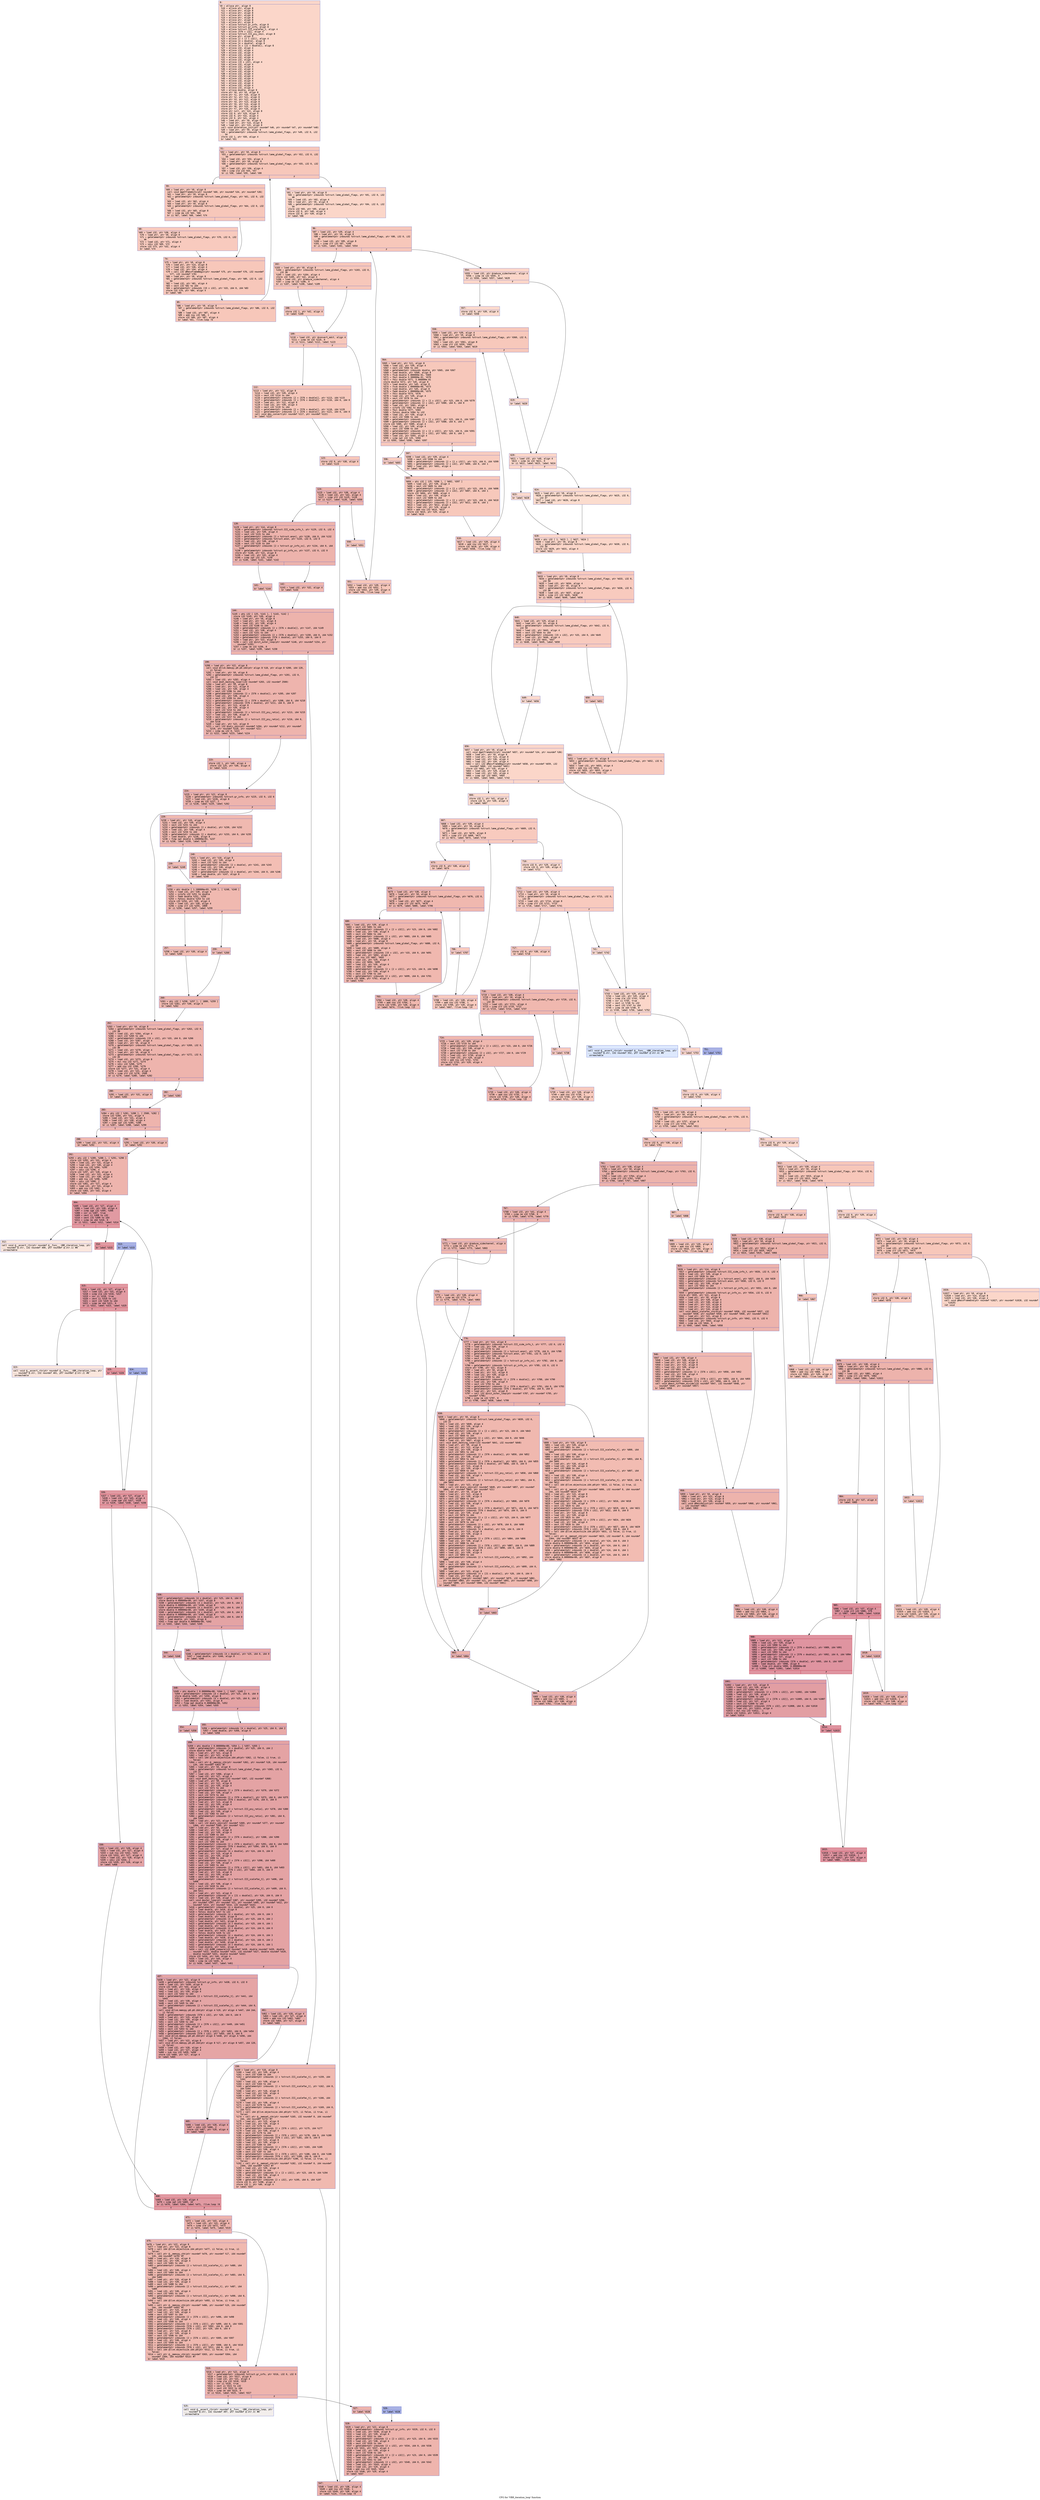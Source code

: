digraph "CFG for 'VBR_iteration_loop' function" {
	label="CFG for 'VBR_iteration_loop' function";

	Node0x600000634c30 [shape=record,color="#3d50c3ff", style=filled, fillcolor="#f6a38570" fontname="Courier",label="{8:\l|  %9 = alloca ptr, align 8\l  %10 = alloca ptr, align 8\l  %11 = alloca ptr, align 8\l  %12 = alloca ptr, align 8\l  %13 = alloca ptr, align 8\l  %14 = alloca ptr, align 8\l  %15 = alloca ptr, align 8\l  %16 = alloca ptr, align 8\l  %17 = alloca %struct.gr_info, align 8\l  %18 = alloca %struct.gr_info, align 8\l  %19 = alloca %struct.III_scalefac_t, align 4\l  %20 = alloca [576 x i32], align 4\l  %21 = alloca %struct.III_psy_xmin, align 8\l  %22 = alloca ptr, align 8\l  %23 = alloca [2 x [2 x i32]], align 4\l  %24 = alloca [4 x double], align 8\l  %25 = alloca [4 x double], align 8\l  %26 = alloca [4 x [21 x double]], align 8\l  %27 = alloca i32, align 4\l  %28 = alloca i32, align 4\l  %29 = alloca i32, align 4\l  %30 = alloca i32, align 4\l  %31 = alloca i32, align 4\l  %32 = alloca i32, align 4\l  %33 = alloca [15 x i32], align 4\l  %34 = alloca i32, align 4\l  %35 = alloca i32, align 4\l  %36 = alloca i32, align 4\l  %37 = alloca i32, align 4\l  %38 = alloca i32, align 4\l  %39 = alloca i32, align 4\l  %40 = alloca i32, align 4\l  %41 = alloca i32, align 4\l  %42 = alloca i32, align 4\l  %43 = alloca i32, align 4\l  %44 = alloca i32, align 4\l  %45 = alloca double, align 8\l  store ptr %0, ptr %9, align 8\l  store ptr %1, ptr %10, align 8\l  store ptr %2, ptr %11, align 8\l  store ptr %3, ptr %12, align 8\l  store ptr %4, ptr %13, align 8\l  store ptr %5, ptr %14, align 8\l  store ptr %6, ptr %15, align 8\l  store ptr %7, ptr %16, align 8\l  store ptr null, ptr %22, align 8\l  store i32 0, ptr %29, align 4\l  store i32 0, ptr %32, align 4\l  store i32 0, ptr %41, align 4\l  %46 = load ptr, ptr %9, align 8\l  %47 = load ptr, ptr %14, align 8\l  %48 = load ptr, ptr %15, align 8\l  call void @iteration_init(ptr noundef %46, ptr noundef %47, ptr noundef %48)\l  %49 = load ptr, ptr %9, align 8\l  %50 = getelementptr inbounds %struct.lame_global_flags, ptr %49, i32 0, i32\l... 50\l  store i32 1, ptr %50, align 4\l  br label %51\l}"];
	Node0x600000634c30 -> Node0x600000634c80[tooltip="8 -> 51\nProbability 100.00%" ];
	Node0x600000634c80 [shape=record,color="#3d50c3ff", style=filled, fillcolor="#ec7f6370" fontname="Courier",label="{51:\l|  %52 = load ptr, ptr %9, align 8\l  %53 = getelementptr inbounds %struct.lame_global_flags, ptr %52, i32 0, i32\l... 50\l  %54 = load i32, ptr %53, align 4\l  %55 = load ptr, ptr %9, align 8\l  %56 = getelementptr inbounds %struct.lame_global_flags, ptr %55, i32 0, i32\l... 48\l  %57 = load i32, ptr %56, align 4\l  %58 = icmp sle i32 %54, %57\l  br i1 %58, label %59, label %90\l|{<s0>T|<s1>F}}"];
	Node0x600000634c80:s0 -> Node0x600000634cd0[tooltip="51 -> 59\nProbability 96.88%" ];
	Node0x600000634c80:s1 -> Node0x600000634e10[tooltip="51 -> 90\nProbability 3.12%" ];
	Node0x600000634cd0 [shape=record,color="#3d50c3ff", style=filled, fillcolor="#ec7f6370" fontname="Courier",label="{59:\l|  %60 = load ptr, ptr %9, align 8\l  call void @getframebits(ptr noundef %60, ptr noundef %34, ptr noundef %36)\l  %61 = load ptr, ptr %9, align 8\l  %62 = getelementptr inbounds %struct.lame_global_flags, ptr %61, i32 0, i32\l... 50\l  %63 = load i32, ptr %62, align 4\l  %64 = load ptr, ptr %9, align 8\l  %65 = getelementptr inbounds %struct.lame_global_flags, ptr %64, i32 0, i32\l... 47\l  %66 = load i32, ptr %65, align 8\l  %67 = icmp eq i32 %63, %66\l  br i1 %67, label %68, label %74\l|{<s0>T|<s1>F}}"];
	Node0x600000634cd0:s0 -> Node0x600000634d20[tooltip="59 -> 68\nProbability 50.00%" ];
	Node0x600000634cd0:s1 -> Node0x600000634d70[tooltip="59 -> 74\nProbability 50.00%" ];
	Node0x600000634d20 [shape=record,color="#3d50c3ff", style=filled, fillcolor="#ef886b70" fontname="Courier",label="{68:\l|  %69 = load i32, ptr %36, align 4\l  %70 = load ptr, ptr %9, align 8\l  %71 = getelementptr inbounds %struct.lame_global_flags, ptr %70, i32 0, i32\l... 46\l  %72 = load i32, ptr %71, align 4\l  %73 = sdiv i32 %69, %72\l  store i32 %73, ptr %32, align 4\l  br label %74\l}"];
	Node0x600000634d20 -> Node0x600000634d70[tooltip="68 -> 74\nProbability 100.00%" ];
	Node0x600000634d70 [shape=record,color="#3d50c3ff", style=filled, fillcolor="#ec7f6370" fontname="Courier",label="{74:\l|  %75 = load ptr, ptr %9, align 8\l  %76 = load ptr, ptr %14, align 8\l  %77 = load i32, ptr %36, align 4\l  %78 = load i32, ptr %34, align 4\l  %79 = call i32 @ResvFrameBegin(ptr noundef %75, ptr noundef %76, i32 noundef\l... %77, i32 noundef %78)\l  %80 = load ptr, ptr %9, align 8\l  %81 = getelementptr inbounds %struct.lame_global_flags, ptr %80, i32 0, i32\l... 50\l  %82 = load i32, ptr %81, align 4\l  %83 = sext i32 %82 to i64\l  %84 = getelementptr inbounds [15 x i32], ptr %33, i64 0, i64 %83\l  store i32 %79, ptr %84, align 4\l  br label %85\l}"];
	Node0x600000634d70 -> Node0x600000634dc0[tooltip="74 -> 85\nProbability 100.00%" ];
	Node0x600000634dc0 [shape=record,color="#3d50c3ff", style=filled, fillcolor="#ec7f6370" fontname="Courier",label="{85:\l|  %86 = load ptr, ptr %9, align 8\l  %87 = getelementptr inbounds %struct.lame_global_flags, ptr %86, i32 0, i32\l... 50\l  %88 = load i32, ptr %87, align 4\l  %89 = add nsw i32 %88, 1\l  store i32 %89, ptr %87, align 4\l  br label %51, !llvm.loop !6\l}"];
	Node0x600000634dc0 -> Node0x600000634c80[tooltip="85 -> 51\nProbability 100.00%" ];
	Node0x600000634e10 [shape=record,color="#3d50c3ff", style=filled, fillcolor="#f6a38570" fontname="Courier",label="{90:\l|  %91 = load ptr, ptr %9, align 8\l  %92 = getelementptr inbounds %struct.lame_global_flags, ptr %91, i32 0, i32\l... 48\l  %93 = load i32, ptr %92, align 4\l  %94 = load ptr, ptr %9, align 8\l  %95 = getelementptr inbounds %struct.lame_global_flags, ptr %94, i32 0, i32\l... 50\l  store i32 %93, ptr %95, align 4\l  store i32 0, ptr %40, align 4\l  store i32 0, ptr %39, align 4\l  br label %96\l}"];
	Node0x600000634e10 -> Node0x600000634e60[tooltip="90 -> 96\nProbability 100.00%" ];
	Node0x600000634e60 [shape=record,color="#3d50c3ff", style=filled, fillcolor="#ec7f6370" fontname="Courier",label="{96:\l|  %97 = load i32, ptr %39, align 4\l  %98 = load ptr, ptr %9, align 8\l  %99 = getelementptr inbounds %struct.lame_global_flags, ptr %98, i32 0, i32\l... 45\l  %100 = load i32, ptr %99, align 8\l  %101 = icmp slt i32 %97, %100\l  br i1 %101, label %102, label %554\l|{<s0>T|<s1>F}}"];
	Node0x600000634e60:s0 -> Node0x600000634eb0[tooltip="96 -> 102\nProbability 96.88%" ];
	Node0x600000634e60:s1 -> Node0x600000636120[tooltip="96 -> 554\nProbability 3.12%" ];
	Node0x600000634eb0 [shape=record,color="#3d50c3ff", style=filled, fillcolor="#ec7f6370" fontname="Courier",label="{102:\l|  %103 = load ptr, ptr %9, align 8\l  %104 = getelementptr inbounds %struct.lame_global_flags, ptr %103, i32 0,\l... i32 46\l  %105 = load i32, ptr %104, align 4\l  store i32 %105, ptr %42, align 4\l  %106 = load i32, ptr @reduce_sidechannel, align 4\l  %107 = icmp ne i32 %106, 0\l  br i1 %107, label %108, label %109\l|{<s0>T|<s1>F}}"];
	Node0x600000634eb0:s0 -> Node0x600000634f00[tooltip="102 -> 108\nProbability 62.50%" ];
	Node0x600000634eb0:s1 -> Node0x600000634f50[tooltip="102 -> 109\nProbability 37.50%" ];
	Node0x600000634f00 [shape=record,color="#3d50c3ff", style=filled, fillcolor="#ed836670" fontname="Courier",label="{108:\l|  store i32 1, ptr %42, align 4\l  br label %109\l}"];
	Node0x600000634f00 -> Node0x600000634f50[tooltip="108 -> 109\nProbability 100.00%" ];
	Node0x600000634f50 [shape=record,color="#3d50c3ff", style=filled, fillcolor="#ec7f6370" fontname="Courier",label="{109:\l|  %110 = load i32, ptr @convert_mdct, align 4\l  %111 = icmp ne i32 %110, 0\l  br i1 %111, label %112, label %123\l|{<s0>T|<s1>F}}"];
	Node0x600000634f50:s0 -> Node0x600000634fa0[tooltip="109 -> 112\nProbability 62.50%" ];
	Node0x600000634f50:s1 -> Node0x600000634ff0[tooltip="109 -> 123\nProbability 37.50%" ];
	Node0x600000634fa0 [shape=record,color="#3d50c3ff", style=filled, fillcolor="#ed836670" fontname="Courier",label="{112:\l|  %113 = load ptr, ptr %12, align 8\l  %114 = load i32, ptr %39, align 4\l  %115 = sext i32 %114 to i64\l  %116 = getelementptr inbounds [2 x [576 x double]], ptr %113, i64 %115\l  %117 = getelementptr inbounds [2 x [576 x double]], ptr %116, i64 0, i64 0\l  %118 = load ptr, ptr %12, align 8\l  %119 = load i32, ptr %39, align 4\l  %120 = sext i32 %119 to i64\l  %121 = getelementptr inbounds [2 x [576 x double]], ptr %118, i64 %120\l  %122 = getelementptr inbounds [2 x [576 x double]], ptr %121, i64 0, i64 0\l  call void @ms_convert(ptr noundef %117, ptr noundef %122)\l  br label %123\l}"];
	Node0x600000634fa0 -> Node0x600000634ff0[tooltip="112 -> 123\nProbability 100.00%" ];
	Node0x600000634ff0 [shape=record,color="#3d50c3ff", style=filled, fillcolor="#ec7f6370" fontname="Courier",label="{123:\l|  store i32 0, ptr %38, align 4\l  br label %124\l}"];
	Node0x600000634ff0 -> Node0x600000635040[tooltip="123 -> 124\nProbability 100.00%" ];
	Node0x600000635040 [shape=record,color="#3d50c3ff", style=filled, fillcolor="#d6524470" fontname="Courier",label="{124:\l|  %125 = load i32, ptr %38, align 4\l  %126 = load i32, ptr %42, align 4\l  %127 = icmp slt i32 %125, %126\l  br i1 %127, label %128, label %550\l|{<s0>T|<s1>F}}"];
	Node0x600000635040:s0 -> Node0x600000635090[tooltip="124 -> 128\nProbability 96.88%" ];
	Node0x600000635040:s1 -> Node0x600000636080[tooltip="124 -> 550\nProbability 3.12%" ];
	Node0x600000635090 [shape=record,color="#3d50c3ff", style=filled, fillcolor="#d6524470" fontname="Courier",label="{128:\l|  %129 = load ptr, ptr %14, align 8\l  %130 = getelementptr inbounds %struct.III_side_info_t, ptr %129, i32 0, i32 4\l  %131 = load i32, ptr %39, align 4\l  %132 = sext i32 %131 to i64\l  %133 = getelementptr inbounds [2 x %struct.anon], ptr %130, i64 0, i64 %132\l  %134 = getelementptr inbounds %struct.anon, ptr %133, i32 0, i32 0\l  %135 = load i32, ptr %38, align 4\l  %136 = sext i32 %135 to i64\l  %137 = getelementptr inbounds [2 x %struct.gr_info_ss], ptr %134, i64 0, i64\l... %136\l  %138 = getelementptr inbounds %struct.gr_info_ss, ptr %137, i32 0, i32 0\l  store ptr %138, ptr %22, align 8\l  %139 = load i32, ptr %32, align 4\l  %140 = icmp sgt i32 125, %139\l  br i1 %140, label %141, label %142\l|{<s0>T|<s1>F}}"];
	Node0x600000635090:s0 -> Node0x6000006350e0[tooltip="128 -> 141\nProbability 50.00%" ];
	Node0x600000635090:s1 -> Node0x600000635130[tooltip="128 -> 142\nProbability 50.00%" ];
	Node0x6000006350e0 [shape=record,color="#3d50c3ff", style=filled, fillcolor="#dc5d4a70" fontname="Courier",label="{141:\l|  br label %144\l}"];
	Node0x6000006350e0 -> Node0x600000635180[tooltip="141 -> 144\nProbability 100.00%" ];
	Node0x600000635130 [shape=record,color="#3d50c3ff", style=filled, fillcolor="#dc5d4a70" fontname="Courier",label="{142:\l|  %143 = load i32, ptr %32, align 4\l  br label %144\l}"];
	Node0x600000635130 -> Node0x600000635180[tooltip="142 -> 144\nProbability 100.00%" ];
	Node0x600000635180 [shape=record,color="#3d50c3ff", style=filled, fillcolor="#d6524470" fontname="Courier",label="{144:\l|  %145 = phi i32 [ 125, %141 ], [ %143, %142 ]\l  store i32 %145, ptr %30, align 4\l  %146 = load ptr, ptr %9, align 8\l  %147 = load ptr, ptr %12, align 8\l  %148 = load i32, ptr %39, align 4\l  %149 = sext i32 %148 to i64\l  %150 = getelementptr inbounds [2 x [576 x double]], ptr %147, i64 %149\l  %151 = load i32, ptr %38, align 4\l  %152 = sext i32 %151 to i64\l  %153 = getelementptr inbounds [2 x [576 x double]], ptr %150, i64 0, i64 %152\l  %154 = getelementptr inbounds [576 x double], ptr %153, i64 0, i64 0\l  %155 = load ptr, ptr %22, align 8\l  %156 = call i32 @init_outer_loop(ptr noundef %146, ptr noundef %154, ptr\l... noundef %155)\l  %157 = icmp ne i32 %156, 0\l  br i1 %157, label %199, label %158\l|{<s0>T|<s1>F}}"];
	Node0x600000635180:s0 -> Node0x600000635220[tooltip="144 -> 199\nProbability 62.50%" ];
	Node0x600000635180:s1 -> Node0x6000006351d0[tooltip="144 -> 158\nProbability 37.50%" ];
	Node0x6000006351d0 [shape=record,color="#3d50c3ff", style=filled, fillcolor="#de614d70" fontname="Courier",label="{158:\l|  %159 = load ptr, ptr %16, align 8\l  %160 = load i32, ptr %39, align 4\l  %161 = sext i32 %160 to i64\l  %162 = getelementptr inbounds [2 x %struct.III_scalefac_t], ptr %159, i64\l... %161\l  %163 = load i32, ptr %38, align 4\l  %164 = sext i32 %163 to i64\l  %165 = getelementptr inbounds [2 x %struct.III_scalefac_t], ptr %162, i64 0,\l... i64 %164\l  %166 = load ptr, ptr %16, align 8\l  %167 = load i32, ptr %39, align 4\l  %168 = sext i32 %167 to i64\l  %169 = getelementptr inbounds [2 x %struct.III_scalefac_t], ptr %166, i64\l... %168\l  %170 = load i32, ptr %38, align 4\l  %171 = sext i32 %170 to i64\l  %172 = getelementptr inbounds [2 x %struct.III_scalefac_t], ptr %169, i64 0,\l... i64 %171\l  %173 = call i64 @llvm.objectsize.i64.p0(ptr %172, i1 false, i1 true, i1\l... false)\l  %174 = call ptr @__memset_chk(ptr noundef %165, i32 noundef 0, i64 noundef\l... 244, i64 noundef %173) #7\l  %175 = load ptr, ptr %15, align 8\l  %176 = load i32, ptr %39, align 4\l  %177 = sext i32 %176 to i64\l  %178 = getelementptr inbounds [2 x [576 x i32]], ptr %175, i64 %177\l  %179 = load i32, ptr %38, align 4\l  %180 = sext i32 %179 to i64\l  %181 = getelementptr inbounds [2 x [576 x i32]], ptr %178, i64 0, i64 %180\l  %182 = getelementptr inbounds [576 x i32], ptr %181, i64 0, i64 0\l  %183 = load ptr, ptr %15, align 8\l  %184 = load i32, ptr %39, align 4\l  %185 = sext i32 %184 to i64\l  %186 = getelementptr inbounds [2 x [576 x i32]], ptr %183, i64 %185\l  %187 = load i32, ptr %38, align 4\l  %188 = sext i32 %187 to i64\l  %189 = getelementptr inbounds [2 x [576 x i32]], ptr %186, i64 0, i64 %188\l  %190 = getelementptr inbounds [576 x i32], ptr %189, i64 0, i64 0\l  %191 = call i64 @llvm.objectsize.i64.p0(ptr %190, i1 false, i1 true, i1\l... false)\l  %192 = call ptr @__memset_chk(ptr noundef %182, i32 noundef 0, i64 noundef\l... 2304, i64 noundef %191) #7\l  %193 = load i32, ptr %39, align 4\l  %194 = sext i32 %193 to i64\l  %195 = getelementptr inbounds [2 x [2 x i32]], ptr %23, i64 0, i64 %194\l  %196 = load i32, ptr %38, align 4\l  %197 = sext i32 %196 to i64\l  %198 = getelementptr inbounds [2 x i32], ptr %195, i64 0, i64 %197\l  store i32 0, ptr %198, align 4\l  store i32 1, ptr %40, align 4\l  br label %547\l}"];
	Node0x6000006351d0 -> Node0x600000636030[tooltip="158 -> 547\nProbability 100.00%" ];
	Node0x600000635220 [shape=record,color="#3d50c3ff", style=filled, fillcolor="#d8564670" fontname="Courier",label="{199:\l|  %200 = load ptr, ptr %22, align 8\l  call void @llvm.memcpy.p0.p0.i64(ptr align 8 %18, ptr align 8 %200, i64 120,\l... i1 false)\l  %201 = load ptr, ptr %9, align 8\l  %202 = getelementptr inbounds %struct.lame_global_flags, ptr %201, i32 0,\l... i32 22\l  %203 = load i32, ptr %202, align 4\l  call void @set_masking_lower(i32 noundef %203, i32 noundef 2500)\l  %204 = load ptr, ptr %9, align 8\l  %205 = load ptr, ptr %12, align 8\l  %206 = load i32, ptr %39, align 4\l  %207 = sext i32 %206 to i64\l  %208 = getelementptr inbounds [2 x [576 x double]], ptr %205, i64 %207\l  %209 = load i32, ptr %38, align 4\l  %210 = sext i32 %209 to i64\l  %211 = getelementptr inbounds [2 x [576 x double]], ptr %208, i64 0, i64 %210\l  %212 = getelementptr inbounds [576 x double], ptr %211, i64 0, i64 0\l  %213 = load ptr, ptr %13, align 8\l  %214 = load i32, ptr %39, align 4\l  %215 = sext i32 %214 to i64\l  %216 = getelementptr inbounds [2 x %struct.III_psy_ratio], ptr %213, i64 %215\l  %217 = load i32, ptr %38, align 4\l  %218 = sext i32 %217 to i64\l  %219 = getelementptr inbounds [2 x %struct.III_psy_ratio], ptr %216, i64 0,\l... i64 %218\l  %220 = load ptr, ptr %22, align 8\l  %221 = call i32 @calc_xmin(ptr noundef %204, ptr noundef %212, ptr noundef\l... %219, ptr noundef %220, ptr noundef %21)\l  %222 = icmp eq i32 0, %221\l  br i1 %222, label %223, label %224\l|{<s0>T|<s1>F}}"];
	Node0x600000635220:s0 -> Node0x600000635270[tooltip="199 -> 223\nProbability 50.00%" ];
	Node0x600000635220:s1 -> Node0x6000006352c0[tooltip="199 -> 224\nProbability 50.00%" ];
	Node0x600000635270 [shape=record,color="#3d50c3ff", style=filled, fillcolor="#de614d70" fontname="Courier",label="{223:\l|  store i32 1, ptr %40, align 4\l  store i32 125, ptr %30, align 4\l  br label %224\l}"];
	Node0x600000635270 -> Node0x6000006352c0[tooltip="223 -> 224\nProbability 100.00%" ];
	Node0x6000006352c0 [shape=record,color="#3d50c3ff", style=filled, fillcolor="#d8564670" fontname="Courier",label="{224:\l|  %225 = load ptr, ptr %22, align 8\l  %226 = getelementptr inbounds %struct.gr_info, ptr %225, i32 0, i32 6\l  %227 = load i32, ptr %226, align 8\l  %228 = icmp eq i32 %227, 2\l  br i1 %228, label %229, label %262\l|{<s0>T|<s1>F}}"];
	Node0x6000006352c0:s0 -> Node0x600000635310[tooltip="224 -> 229\nProbability 50.00%" ];
	Node0x6000006352c0:s1 -> Node0x600000635540[tooltip="224 -> 262\nProbability 50.00%" ];
	Node0x600000635310 [shape=record,color="#3d50c3ff", style=filled, fillcolor="#de614d70" fontname="Courier",label="{229:\l|  %230 = load ptr, ptr %10, align 8\l  %231 = load i32, ptr %39, align 4\l  %232 = sext i32 %231 to i64\l  %233 = getelementptr inbounds [2 x double], ptr %230, i64 %232\l  %234 = load i32, ptr %38, align 4\l  %235 = sext i32 %234 to i64\l  %236 = getelementptr inbounds [2 x double], ptr %233, i64 0, i64 %235\l  %237 = load double, ptr %236, align 8\l  %238 = fcmp ogt double 1.100000e+03, %237\l  br i1 %238, label %239, label %240\l|{<s0>T|<s1>F}}"];
	Node0x600000635310:s0 -> Node0x600000635360[tooltip="229 -> 239\nProbability 50.00%" ];
	Node0x600000635310:s1 -> Node0x6000006353b0[tooltip="229 -> 240\nProbability 50.00%" ];
	Node0x600000635360 [shape=record,color="#3d50c3ff", style=filled, fillcolor="#e36c5570" fontname="Courier",label="{239:\l|  br label %249\l}"];
	Node0x600000635360 -> Node0x600000635400[tooltip="239 -> 249\nProbability 100.00%" ];
	Node0x6000006353b0 [shape=record,color="#3d50c3ff", style=filled, fillcolor="#e36c5570" fontname="Courier",label="{240:\l|  %241 = load ptr, ptr %10, align 8\l  %242 = load i32, ptr %39, align 4\l  %243 = sext i32 %242 to i64\l  %244 = getelementptr inbounds [2 x double], ptr %241, i64 %243\l  %245 = load i32, ptr %38, align 4\l  %246 = sext i32 %245 to i64\l  %247 = getelementptr inbounds [2 x double], ptr %244, i64 0, i64 %246\l  %248 = load double, ptr %247, align 8\l  br label %249\l}"];
	Node0x6000006353b0 -> Node0x600000635400[tooltip="240 -> 249\nProbability 100.00%" ];
	Node0x600000635400 [shape=record,color="#3d50c3ff", style=filled, fillcolor="#de614d70" fontname="Courier",label="{249:\l|  %250 = phi double [ 1.100000e+03, %239 ], [ %248, %240 ]\l  %251 = load i32, ptr %30, align 4\l  %252 = sitofp i32 %251 to double\l  %253 = fadd double %252, %250\l  %254 = fptosi double %253 to i32\l  store i32 %254, ptr %30, align 4\l  %255 = load i32, ptr %30, align 4\l  %256 = icmp slt i32 %255, 1800\l  br i1 %256, label %257, label %259\l|{<s0>T|<s1>F}}"];
	Node0x600000635400:s0 -> Node0x600000635450[tooltip="249 -> 257\nProbability 50.00%" ];
	Node0x600000635400:s1 -> Node0x6000006354a0[tooltip="249 -> 259\nProbability 50.00%" ];
	Node0x600000635450 [shape=record,color="#3d50c3ff", style=filled, fillcolor="#e36c5570" fontname="Courier",label="{257:\l|  %258 = load i32, ptr %30, align 4\l  br label %260\l}"];
	Node0x600000635450 -> Node0x6000006354f0[tooltip="257 -> 260\nProbability 100.00%" ];
	Node0x6000006354a0 [shape=record,color="#3d50c3ff", style=filled, fillcolor="#e36c5570" fontname="Courier",label="{259:\l|  br label %260\l}"];
	Node0x6000006354a0 -> Node0x6000006354f0[tooltip="259 -> 260\nProbability 100.00%" ];
	Node0x6000006354f0 [shape=record,color="#3d50c3ff", style=filled, fillcolor="#de614d70" fontname="Courier",label="{260:\l|  %261 = phi i32 [ %258, %257 ], [ 1800, %259 ]\l  store i32 %261, ptr %30, align 4\l  br label %262\l}"];
	Node0x6000006354f0 -> Node0x600000635540[tooltip="260 -> 262\nProbability 100.00%" ];
	Node0x600000635540 [shape=record,color="#3d50c3ff", style=filled, fillcolor="#d8564670" fontname="Courier",label="{262:\l|  %263 = load ptr, ptr %9, align 8\l  %264 = getelementptr inbounds %struct.lame_global_flags, ptr %263, i32 0,\l... i32 48\l  %265 = load i32, ptr %264, align 4\l  %266 = sext i32 %265 to i64\l  %267 = getelementptr inbounds [15 x i32], ptr %33, i64 0, i64 %266\l  %268 = load i32, ptr %267, align 4\l  %269 = load ptr, ptr %9, align 8\l  %270 = getelementptr inbounds %struct.lame_global_flags, ptr %269, i32 0,\l... i32 46\l  %271 = load i32, ptr %270, align 4\l  %272 = load ptr, ptr %9, align 8\l  %273 = getelementptr inbounds %struct.lame_global_flags, ptr %272, i32 0,\l... i32 45\l  %274 = load i32, ptr %273, align 8\l  %275 = mul nsw i32 %271, %274\l  %276 = sdiv i32 %268, %275\l  %277 = add nsw i32 1200, %276\l  store i32 %277, ptr %31, align 4\l  %278 = load i32, ptr %31, align 4\l  %279 = icmp slt i32 %278, 2500\l  br i1 %279, label %280, label %282\l|{<s0>T|<s1>F}}"];
	Node0x600000635540:s0 -> Node0x600000635590[tooltip="262 -> 280\nProbability 50.00%" ];
	Node0x600000635540:s1 -> Node0x6000006355e0[tooltip="262 -> 282\nProbability 50.00%" ];
	Node0x600000635590 [shape=record,color="#3d50c3ff", style=filled, fillcolor="#de614d70" fontname="Courier",label="{280:\l|  %281 = load i32, ptr %31, align 4\l  br label %283\l}"];
	Node0x600000635590 -> Node0x600000635630[tooltip="280 -> 283\nProbability 100.00%" ];
	Node0x6000006355e0 [shape=record,color="#3d50c3ff", style=filled, fillcolor="#de614d70" fontname="Courier",label="{282:\l|  br label %283\l}"];
	Node0x6000006355e0 -> Node0x600000635630[tooltip="282 -> 283\nProbability 100.00%" ];
	Node0x600000635630 [shape=record,color="#3d50c3ff", style=filled, fillcolor="#d8564670" fontname="Courier",label="{283:\l|  %284 = phi i32 [ %281, %280 ], [ 2500, %282 ]\l  store i32 %284, ptr %31, align 4\l  %285 = load i32, ptr %31, align 4\l  %286 = load i32, ptr %30, align 4\l  %287 = icmp sgt i32 %285, %286\l  br i1 %287, label %288, label %290\l|{<s0>T|<s1>F}}"];
	Node0x600000635630:s0 -> Node0x600000635680[tooltip="283 -> 288\nProbability 50.00%" ];
	Node0x600000635630:s1 -> Node0x6000006356d0[tooltip="283 -> 290\nProbability 50.00%" ];
	Node0x600000635680 [shape=record,color="#3d50c3ff", style=filled, fillcolor="#de614d70" fontname="Courier",label="{288:\l|  %289 = load i32, ptr %31, align 4\l  br label %292\l}"];
	Node0x600000635680 -> Node0x600000635720[tooltip="288 -> 292\nProbability 100.00%" ];
	Node0x6000006356d0 [shape=record,color="#3d50c3ff", style=filled, fillcolor="#de614d70" fontname="Courier",label="{290:\l|  %291 = load i32, ptr %30, align 4\l  br label %292\l}"];
	Node0x6000006356d0 -> Node0x600000635720[tooltip="290 -> 292\nProbability 100.00%" ];
	Node0x600000635720 [shape=record,color="#3d50c3ff", style=filled, fillcolor="#d8564670" fontname="Courier",label="{292:\l|  %293 = phi i32 [ %289, %288 ], [ %291, %290 ]\l  store i32 %293, ptr %31, align 4\l  %294 = load i32, ptr %31, align 4\l  %295 = load i32, ptr %30, align 4\l  %296 = sub nsw i32 %294, %295\l  %297 = sdiv i32 %296, 4\l  store i32 %297, ptr %28, align 4\l  %298 = load i32, ptr %31, align 4\l  %299 = load i32, ptr %30, align 4\l  %300 = add nsw i32 %298, %299\l  %301 = sdiv i32 %300, 2\l  store i32 %301, ptr %27, align 4\l  %302 = load i32, ptr %31, align 4\l  %303 = add nsw i32 %302, 1\l  store i32 %303, ptr %43, align 4\l  br label %304\l}"];
	Node0x600000635720 -> Node0x600000635770[tooltip="292 -> 304\nProbability 100.00%" ];
	Node0x600000635770 [shape=record,color="#b70d28ff", style=filled, fillcolor="#bb1b2c70" fontname="Courier",label="{304:\l|  %305 = load i32, ptr %27, align 4\l  %306 = load i32, ptr %30, align 4\l  %307 = icmp sge i32 %305, %306\l  %308 = xor i1 %307, true\l  %309 = zext i1 %308 to i32\l  %310 = sext i32 %309 to i64\l  %311 = icmp ne i64 %310, 0\l  br i1 %311, label %312, label %314\l|{<s0>T|<s1>F}}"];
	Node0x600000635770:s0 -> Node0x6000006357c0[tooltip="304 -> 312\nProbability 0.00%" ];
	Node0x600000635770:s1 -> Node0x600000635860[tooltip="304 -> 314\nProbability 100.00%" ];
	Node0x6000006357c0 [shape=record,color="#3d50c3ff", style=filled, fillcolor="#f3c7b170" fontname="Courier",label="{312:\l|  call void @__assert_rtn(ptr noundef @__func__.VBR_iteration_loop, ptr\l... noundef @.str, i32 noundef 400, ptr noundef @.str.1) #8\l  unreachable\l}"];
	Node0x600000635810 [shape=record,color="#3d50c3ff", style=filled, fillcolor="#3d50c370" fontname="Courier",label="{313:\l|  br label %315\l}"];
	Node0x600000635810 -> Node0x6000006358b0[tooltip="313 -> 315\nProbability 100.00%" ];
	Node0x600000635860 [shape=record,color="#b70d28ff", style=filled, fillcolor="#bb1b2c70" fontname="Courier",label="{314:\l|  br label %315\l}"];
	Node0x600000635860 -> Node0x6000006358b0[tooltip="314 -> 315\nProbability 100.00%" ];
	Node0x6000006358b0 [shape=record,color="#b70d28ff", style=filled, fillcolor="#bb1b2c70" fontname="Courier",label="{315:\l|  %316 = load i32, ptr %27, align 4\l  %317 = load i32, ptr %31, align 4\l  %318 = icmp sle i32 %316, %317\l  %319 = xor i1 %318, true\l  %320 = zext i1 %319 to i32\l  %321 = sext i32 %320 to i64\l  %322 = icmp ne i64 %321, 0\l  br i1 %322, label %323, label %325\l|{<s0>T|<s1>F}}"];
	Node0x6000006358b0:s0 -> Node0x600000635900[tooltip="315 -> 323\nProbability 0.00%" ];
	Node0x6000006358b0:s1 -> Node0x6000006359a0[tooltip="315 -> 325\nProbability 100.00%" ];
	Node0x600000635900 [shape=record,color="#3d50c3ff", style=filled, fillcolor="#f3c7b170" fontname="Courier",label="{323:\l|  call void @__assert_rtn(ptr noundef @__func__.VBR_iteration_loop, ptr\l... noundef @.str, i32 noundef 401, ptr noundef @.str.2) #8\l  unreachable\l}"];
	Node0x600000635950 [shape=record,color="#3d50c3ff", style=filled, fillcolor="#3d50c370" fontname="Courier",label="{324:\l|  br label %326\l}"];
	Node0x600000635950 -> Node0x6000006359f0[tooltip="324 -> 326\nProbability 100.00%" ];
	Node0x6000006359a0 [shape=record,color="#b70d28ff", style=filled, fillcolor="#bb1b2c70" fontname="Courier",label="{325:\l|  br label %326\l}"];
	Node0x6000006359a0 -> Node0x6000006359f0[tooltip="325 -> 326\nProbability 100.00%" ];
	Node0x6000006359f0 [shape=record,color="#b70d28ff", style=filled, fillcolor="#bb1b2c70" fontname="Courier",label="{326:\l|  %327 = load i32, ptr %27, align 4\l  %328 = load i32, ptr %43, align 4\l  %329 = icmp sge i32 %327, %328\l  br i1 %329, label %330, label %336\l|{<s0>T|<s1>F}}"];
	Node0x6000006359f0:s0 -> Node0x600000635a40[tooltip="326 -> 330\nProbability 50.00%" ];
	Node0x6000006359f0:s1 -> Node0x600000635a90[tooltip="326 -> 336\nProbability 50.00%" ];
	Node0x600000635a40 [shape=record,color="#3d50c3ff", style=filled, fillcolor="#c32e3170" fontname="Courier",label="{330:\l|  %331 = load i32, ptr %28, align 4\l  %332 = load i32, ptr %27, align 4\l  %333 = sub nsw i32 %332, %331\l  store i32 %333, ptr %27, align 4\l  %334 = load i32, ptr %28, align 4\l  %335 = sdiv i32 %334, 2\l  store i32 %335, ptr %28, align 4\l  br label %468\l}"];
	Node0x600000635a40 -> Node0x600000635db0[tooltip="330 -> 468\nProbability 100.00%" ];
	Node0x600000635a90 [shape=record,color="#3d50c3ff", style=filled, fillcolor="#c32e3170" fontname="Courier",label="{336:\l|  %337 = getelementptr inbounds [4 x double], ptr %25, i64 0, i64 0\l  store double 0.000000e+00, ptr %337, align 8\l  %338 = getelementptr inbounds [4 x double], ptr %25, i64 0, i64 1\l  store double 0.000000e+00, ptr %338, align 8\l  %339 = getelementptr inbounds [4 x double], ptr %25, i64 0, i64 2\l  store double 0.000000e+00, ptr %339, align 8\l  %340 = getelementptr inbounds [4 x double], ptr %25, i64 0, i64 3\l  store double 0.000000e+00, ptr %340, align 8\l  %341 = getelementptr inbounds [4 x double], ptr %25, i64 0, i64 0\l  %342 = load double, ptr %341, align 8\l  %343 = fcmp ogt double 0.000000e+00, %342\l  br i1 %343, label %344, label %345\l|{<s0>T|<s1>F}}"];
	Node0x600000635a90:s0 -> Node0x600000635ae0[tooltip="336 -> 344\nProbability 50.00%" ];
	Node0x600000635a90:s1 -> Node0x600000635b30[tooltip="336 -> 345\nProbability 50.00%" ];
	Node0x600000635ae0 [shape=record,color="#3d50c3ff", style=filled, fillcolor="#ca3b3770" fontname="Courier",label="{344:\l|  br label %348\l}"];
	Node0x600000635ae0 -> Node0x600000635b80[tooltip="344 -> 348\nProbability 100.00%" ];
	Node0x600000635b30 [shape=record,color="#3d50c3ff", style=filled, fillcolor="#ca3b3770" fontname="Courier",label="{345:\l|  %346 = getelementptr inbounds [4 x double], ptr %25, i64 0, i64 0\l  %347 = load double, ptr %346, align 8\l  br label %348\l}"];
	Node0x600000635b30 -> Node0x600000635b80[tooltip="345 -> 348\nProbability 100.00%" ];
	Node0x600000635b80 [shape=record,color="#3d50c3ff", style=filled, fillcolor="#c32e3170" fontname="Courier",label="{348:\l|  %349 = phi double [ 0.000000e+00, %344 ], [ %347, %345 ]\l  %350 = getelementptr inbounds [4 x double], ptr %25, i64 0, i64 0\l  store double %349, ptr %350, align 8\l  %351 = getelementptr inbounds [4 x double], ptr %25, i64 0, i64 2\l  %352 = load double, ptr %351, align 8\l  %353 = fcmp ogt double 0.000000e+00, %352\l  br i1 %353, label %354, label %355\l|{<s0>T|<s1>F}}"];
	Node0x600000635b80:s0 -> Node0x600000635bd0[tooltip="348 -> 354\nProbability 50.00%" ];
	Node0x600000635b80:s1 -> Node0x600000635c20[tooltip="348 -> 355\nProbability 50.00%" ];
	Node0x600000635bd0 [shape=record,color="#3d50c3ff", style=filled, fillcolor="#ca3b3770" fontname="Courier",label="{354:\l|  br label %358\l}"];
	Node0x600000635bd0 -> Node0x600000635c70[tooltip="354 -> 358\nProbability 100.00%" ];
	Node0x600000635c20 [shape=record,color="#3d50c3ff", style=filled, fillcolor="#ca3b3770" fontname="Courier",label="{355:\l|  %356 = getelementptr inbounds [4 x double], ptr %25, i64 0, i64 2\l  %357 = load double, ptr %356, align 8\l  br label %358\l}"];
	Node0x600000635c20 -> Node0x600000635c70[tooltip="355 -> 358\nProbability 100.00%" ];
	Node0x600000635c70 [shape=record,color="#3d50c3ff", style=filled, fillcolor="#c32e3170" fontname="Courier",label="{358:\l|  %359 = phi double [ 0.000000e+00, %354 ], [ %357, %355 ]\l  %360 = getelementptr inbounds [4 x double], ptr %25, i64 0, i64 2\l  store double %359, ptr %360, align 8\l  %361 = load ptr, ptr %22, align 8\l  %362 = load ptr, ptr %22, align 8\l  %363 = call i64 @llvm.objectsize.i64.p0(ptr %362, i1 false, i1 true, i1\l... false)\l  %364 = call ptr @__memcpy_chk(ptr noundef %361, ptr noundef %18, i64 noundef\l... 120, i64 noundef %363) #7\l  %365 = load ptr, ptr %9, align 8\l  %366 = getelementptr inbounds %struct.lame_global_flags, ptr %365, i32 0,\l... i32 22\l  %367 = load i32, ptr %366, align 4\l  %368 = load i32, ptr %27, align 4\l  call void @set_masking_lower(i32 noundef %367, i32 noundef %368)\l  %369 = load ptr, ptr %9, align 8\l  %370 = load ptr, ptr %12, align 8\l  %371 = load i32, ptr %39, align 4\l  %372 = sext i32 %371 to i64\l  %373 = getelementptr inbounds [2 x [576 x double]], ptr %370, i64 %372\l  %374 = load i32, ptr %38, align 4\l  %375 = sext i32 %374 to i64\l  %376 = getelementptr inbounds [2 x [576 x double]], ptr %373, i64 0, i64 %375\l  %377 = getelementptr inbounds [576 x double], ptr %376, i64 0, i64 0\l  %378 = load ptr, ptr %13, align 8\l  %379 = load i32, ptr %39, align 4\l  %380 = sext i32 %379 to i64\l  %381 = getelementptr inbounds [2 x %struct.III_psy_ratio], ptr %378, i64 %380\l  %382 = load i32, ptr %38, align 4\l  %383 = sext i32 %382 to i64\l  %384 = getelementptr inbounds [2 x %struct.III_psy_ratio], ptr %381, i64 0,\l... i64 %383\l  %385 = load ptr, ptr %22, align 8\l  %386 = call i32 @calc_xmin(ptr noundef %369, ptr noundef %377, ptr noundef\l... %384, ptr noundef %385, ptr noundef %21)\l  %387 = load ptr, ptr %9, align 8\l  %388 = load ptr, ptr %12, align 8\l  %389 = load i32, ptr %39, align 4\l  %390 = sext i32 %389 to i64\l  %391 = getelementptr inbounds [2 x [576 x double]], ptr %388, i64 %390\l  %392 = load i32, ptr %38, align 4\l  %393 = sext i32 %392 to i64\l  %394 = getelementptr inbounds [2 x [576 x double]], ptr %391, i64 0, i64 %393\l  %395 = getelementptr inbounds [576 x double], ptr %394, i64 0, i64 0\l  %396 = load i32, ptr %27, align 4\l  %397 = getelementptr inbounds [4 x double], ptr %24, i64 0, i64 0\l  %398 = load ptr, ptr %15, align 8\l  %399 = load i32, ptr %39, align 4\l  %400 = sext i32 %399 to i64\l  %401 = getelementptr inbounds [2 x [576 x i32]], ptr %398, i64 %400\l  %402 = load i32, ptr %38, align 4\l  %403 = sext i32 %402 to i64\l  %404 = getelementptr inbounds [2 x [576 x i32]], ptr %401, i64 0, i64 %403\l  %405 = getelementptr inbounds [576 x i32], ptr %404, i64 0, i64 0\l  %406 = load ptr, ptr %16, align 8\l  %407 = load i32, ptr %39, align 4\l  %408 = sext i32 %407 to i64\l  %409 = getelementptr inbounds [2 x %struct.III_scalefac_t], ptr %406, i64\l... %408\l  %410 = load i32, ptr %38, align 4\l  %411 = sext i32 %410 to i64\l  %412 = getelementptr inbounds [2 x %struct.III_scalefac_t], ptr %409, i64 0,\l... i64 %411\l  %413 = load ptr, ptr %22, align 8\l  %414 = getelementptr inbounds [4 x [21 x double]], ptr %26, i64 0, i64 0\l  %415 = load i32, ptr %38, align 4\l  call void @outer_loop(ptr noundef %387, ptr noundef %395, i32 noundef %396,\l... ptr noundef %397, ptr noundef %21, ptr noundef %405, ptr noundef %412, ptr\l... noundef %413, ptr noundef %414, i32 noundef %415)\l  %416 = getelementptr inbounds [4 x double], ptr %25, i64 0, i64 0\l  %417 = load double, ptr %416, align 8\l  %418 = fptosi double %417 to i32\l  %419 = getelementptr inbounds [4 x double], ptr %25, i64 0, i64 3\l  %420 = load double, ptr %419, align 8\l  %421 = getelementptr inbounds [4 x double], ptr %25, i64 0, i64 2\l  %422 = load double, ptr %421, align 8\l  %423 = getelementptr inbounds [4 x double], ptr %25, i64 0, i64 1\l  %424 = load double, ptr %423, align 8\l  %425 = getelementptr inbounds [4 x double], ptr %24, i64 0, i64 0\l  %426 = load double, ptr %425, align 8\l  %427 = fptosi double %426 to i32\l  %428 = getelementptr inbounds [4 x double], ptr %24, i64 0, i64 3\l  %429 = load double, ptr %428, align 8\l  %430 = getelementptr inbounds [4 x double], ptr %24, i64 0, i64 2\l  %431 = load double, ptr %430, align 8\l  %432 = getelementptr inbounds [4 x double], ptr %24, i64 0, i64 1\l  %433 = load double, ptr %432, align 8\l  %434 = call i32 @VBR_compare(i32 noundef %418, double noundef %420, double\l... noundef %422, double noundef %424, i32 noundef %427, double noundef %429,\l... double noundef %431, double noundef %433)\l  store i32 %434, ptr %44, align 4\l  %435 = load i32, ptr %44, align 4\l  %436 = icmp ne i32 %435, 0\l  br i1 %436, label %437, label %461\l|{<s0>T|<s1>F}}"];
	Node0x600000635c70:s0 -> Node0x600000635cc0[tooltip="358 -> 437\nProbability 62.50%" ];
	Node0x600000635c70:s1 -> Node0x600000635d10[tooltip="358 -> 461\nProbability 37.50%" ];
	Node0x600000635cc0 [shape=record,color="#3d50c3ff", style=filled, fillcolor="#c5333470" fontname="Courier",label="{437:\l|  %438 = load ptr, ptr %22, align 8\l  %439 = getelementptr inbounds %struct.gr_info, ptr %438, i32 0, i32 0\l  %440 = load i32, ptr %439, align 8\l  store i32 %440, ptr %43, align 4\l  %441 = load ptr, ptr %16, align 8\l  %442 = load i32, ptr %39, align 4\l  %443 = sext i32 %442 to i64\l  %444 = getelementptr inbounds [2 x %struct.III_scalefac_t], ptr %441, i64\l... %443\l  %445 = load i32, ptr %38, align 4\l  %446 = sext i32 %445 to i64\l  %447 = getelementptr inbounds [2 x %struct.III_scalefac_t], ptr %444, i64 0,\l... i64 %446\l  call void @llvm.memcpy.p0.p0.i64(ptr align 4 %19, ptr align 4 %447, i64 244,\l... i1 false)\l  %448 = getelementptr inbounds [576 x i32], ptr %20, i64 0, i64 0\l  %449 = load ptr, ptr %15, align 8\l  %450 = load i32, ptr %39, align 4\l  %451 = sext i32 %450 to i64\l  %452 = getelementptr inbounds [2 x [576 x i32]], ptr %449, i64 %451\l  %453 = load i32, ptr %38, align 4\l  %454 = sext i32 %453 to i64\l  %455 = getelementptr inbounds [2 x [576 x i32]], ptr %452, i64 0, i64 %454\l  %456 = getelementptr inbounds [576 x i32], ptr %455, i64 0, i64 0\l  call void @llvm.memcpy.p0.p0.i64(ptr align 4 %448, ptr align 4 %456, i64\l... 2304, i1 false)\l  %457 = load ptr, ptr %22, align 8\l  call void @llvm.memcpy.p0.p0.i64(ptr align 8 %17, ptr align 8 %457, i64 120,\l... i1 false)\l  %458 = load i32, ptr %28, align 4\l  %459 = load i32, ptr %27, align 4\l  %460 = sub nsw i32 %459, %458\l  store i32 %460, ptr %27, align 4\l  br label %465\l}"];
	Node0x600000635cc0 -> Node0x600000635d60[tooltip="437 -> 465\nProbability 100.00%" ];
	Node0x600000635d10 [shape=record,color="#3d50c3ff", style=filled, fillcolor="#cc403a70" fontname="Courier",label="{461:\l|  %462 = load i32, ptr %28, align 4\l  %463 = load i32, ptr %27, align 4\l  %464 = add nsw i32 %463, %462\l  store i32 %464, ptr %27, align 4\l  br label %465\l}"];
	Node0x600000635d10 -> Node0x600000635d60[tooltip="461 -> 465\nProbability 100.00%" ];
	Node0x600000635d60 [shape=record,color="#3d50c3ff", style=filled, fillcolor="#c32e3170" fontname="Courier",label="{465:\l|  %466 = load i32, ptr %28, align 4\l  %467 = sdiv i32 %466, 2\l  store i32 %467, ptr %28, align 4\l  br label %468\l}"];
	Node0x600000635d60 -> Node0x600000635db0[tooltip="465 -> 468\nProbability 100.00%" ];
	Node0x600000635db0 [shape=record,color="#b70d28ff", style=filled, fillcolor="#bb1b2c70" fontname="Courier",label="{468:\l|  %469 = load i32, ptr %28, align 4\l  %470 = icmp sgt i32 %469, 10\l  br i1 %470, label %304, label %471, !llvm.loop !8\l|{<s0>T|<s1>F}}"];
	Node0x600000635db0:s0 -> Node0x600000635770[tooltip="468 -> 304\nProbability 96.88%" ];
	Node0x600000635db0:s1 -> Node0x600000635e00[tooltip="468 -> 471\nProbability 3.12%" ];
	Node0x600000635e00 [shape=record,color="#3d50c3ff", style=filled, fillcolor="#d8564670" fontname="Courier",label="{471:\l|  %472 = load i32, ptr %43, align 4\l  %473 = load i32, ptr %31, align 4\l  %474 = icmp sle i32 %472, %473\l  br i1 %474, label %475, label %515\l|{<s0>T|<s1>F}}"];
	Node0x600000635e00:s0 -> Node0x600000635e50[tooltip="471 -> 475\nProbability 50.00%" ];
	Node0x600000635e00:s1 -> Node0x600000635ea0[tooltip="471 -> 515\nProbability 50.00%" ];
	Node0x600000635e50 [shape=record,color="#3d50c3ff", style=filled, fillcolor="#de614d70" fontname="Courier",label="{475:\l|  %476 = load ptr, ptr %22, align 8\l  %477 = load ptr, ptr %22, align 8\l  %478 = call i64 @llvm.objectsize.i64.p0(ptr %477, i1 false, i1 true, i1\l... false)\l  %479 = call ptr @__memcpy_chk(ptr noundef %476, ptr noundef %17, i64 noundef\l... 120, i64 noundef %478) #7\l  %480 = load ptr, ptr %16, align 8\l  %481 = load i32, ptr %39, align 4\l  %482 = sext i32 %481 to i64\l  %483 = getelementptr inbounds [2 x %struct.III_scalefac_t], ptr %480, i64\l... %482\l  %484 = load i32, ptr %38, align 4\l  %485 = sext i32 %484 to i64\l  %486 = getelementptr inbounds [2 x %struct.III_scalefac_t], ptr %483, i64 0,\l... i64 %485\l  %487 = load ptr, ptr %16, align 8\l  %488 = load i32, ptr %39, align 4\l  %489 = sext i32 %488 to i64\l  %490 = getelementptr inbounds [2 x %struct.III_scalefac_t], ptr %487, i64\l... %489\l  %491 = load i32, ptr %38, align 4\l  %492 = sext i32 %491 to i64\l  %493 = getelementptr inbounds [2 x %struct.III_scalefac_t], ptr %490, i64 0,\l... i64 %492\l  %494 = call i64 @llvm.objectsize.i64.p0(ptr %493, i1 false, i1 true, i1\l... false)\l  %495 = call ptr @__memcpy_chk(ptr noundef %486, ptr noundef %19, i64 noundef\l... 244, i64 noundef %494) #7\l  %496 = load ptr, ptr %15, align 8\l  %497 = load i32, ptr %39, align 4\l  %498 = sext i32 %497 to i64\l  %499 = getelementptr inbounds [2 x [576 x i32]], ptr %496, i64 %498\l  %500 = load i32, ptr %38, align 4\l  %501 = sext i32 %500 to i64\l  %502 = getelementptr inbounds [2 x [576 x i32]], ptr %499, i64 0, i64 %501\l  %503 = getelementptr inbounds [576 x i32], ptr %502, i64 0, i64 0\l  %504 = getelementptr inbounds [576 x i32], ptr %20, i64 0, i64 0\l  %505 = load ptr, ptr %15, align 8\l  %506 = load i32, ptr %39, align 4\l  %507 = sext i32 %506 to i64\l  %508 = getelementptr inbounds [2 x [576 x i32]], ptr %505, i64 %507\l  %509 = load i32, ptr %38, align 4\l  %510 = sext i32 %509 to i64\l  %511 = getelementptr inbounds [2 x [576 x i32]], ptr %508, i64 0, i64 %510\l  %512 = getelementptr inbounds [576 x i32], ptr %511, i64 0, i64 0\l  %513 = call i64 @llvm.objectsize.i64.p0(ptr %512, i1 false, i1 true, i1\l... false)\l  %514 = call ptr @__memcpy_chk(ptr noundef %503, ptr noundef %504, i64\l... noundef 2304, i64 noundef %513) #7\l  br label %515\l}"];
	Node0x600000635e50 -> Node0x600000635ea0[tooltip="475 -> 515\nProbability 100.00%" ];
	Node0x600000635ea0 [shape=record,color="#3d50c3ff", style=filled, fillcolor="#d8564670" fontname="Courier",label="{515:\l|  %516 = load ptr, ptr %22, align 8\l  %517 = getelementptr inbounds %struct.gr_info, ptr %516, i32 0, i32 0\l  %518 = load i32, ptr %517, align 8\l  %519 = load i32, ptr %31, align 4\l  %520 = icmp sle i32 %518, %519\l  %521 = xor i1 %520, true\l  %522 = zext i1 %521 to i32\l  %523 = sext i32 %522 to i64\l  %524 = icmp ne i64 %523, 0\l  br i1 %524, label %525, label %527\l|{<s0>T|<s1>F}}"];
	Node0x600000635ea0:s0 -> Node0x600000635ef0[tooltip="515 -> 525\nProbability 0.00%" ];
	Node0x600000635ea0:s1 -> Node0x600000635f90[tooltip="515 -> 527\nProbability 100.00%" ];
	Node0x600000635ef0 [shape=record,color="#3d50c3ff", style=filled, fillcolor="#e3d9d370" fontname="Courier",label="{525:\l|  call void @__assert_rtn(ptr noundef @__func__.VBR_iteration_loop, ptr\l... noundef @.str, i32 noundef 497, ptr noundef @.str.3) #8\l  unreachable\l}"];
	Node0x600000635f40 [shape=record,color="#3d50c3ff", style=filled, fillcolor="#3d50c370" fontname="Courier",label="{526:\l|  br label %528\l}"];
	Node0x600000635f40 -> Node0x600000635fe0[tooltip="526 -> 528\nProbability 100.00%" ];
	Node0x600000635f90 [shape=record,color="#3d50c3ff", style=filled, fillcolor="#d8564670" fontname="Courier",label="{527:\l|  br label %528\l}"];
	Node0x600000635f90 -> Node0x600000635fe0[tooltip="527 -> 528\nProbability 100.00%" ];
	Node0x600000635fe0 [shape=record,color="#3d50c3ff", style=filled, fillcolor="#d8564670" fontname="Courier",label="{528:\l|  %529 = load ptr, ptr %22, align 8\l  %530 = getelementptr inbounds %struct.gr_info, ptr %529, i32 0, i32 0\l  %531 = load i32, ptr %530, align 8\l  %532 = load i32, ptr %39, align 4\l  %533 = sext i32 %532 to i64\l  %534 = getelementptr inbounds [2 x [2 x i32]], ptr %23, i64 0, i64 %533\l  %535 = load i32, ptr %38, align 4\l  %536 = sext i32 %535 to i64\l  %537 = getelementptr inbounds [2 x i32], ptr %534, i64 0, i64 %536\l  store i32 %531, ptr %537, align 4\l  %538 = load i32, ptr %39, align 4\l  %539 = sext i32 %538 to i64\l  %540 = getelementptr inbounds [2 x [2 x i32]], ptr %23, i64 0, i64 %539\l  %541 = load i32, ptr %38, align 4\l  %542 = sext i32 %541 to i64\l  %543 = getelementptr inbounds [2 x i32], ptr %540, i64 0, i64 %542\l  %544 = load i32, ptr %543, align 4\l  %545 = load i32, ptr %29, align 4\l  %546 = add nsw i32 %545, %544\l  store i32 %546, ptr %29, align 4\l  br label %547\l}"];
	Node0x600000635fe0 -> Node0x600000636030[tooltip="528 -> 547\nProbability 100.00%" ];
	Node0x600000636030 [shape=record,color="#3d50c3ff", style=filled, fillcolor="#d6524470" fontname="Courier",label="{547:\l|  %548 = load i32, ptr %38, align 4\l  %549 = add nsw i32 %548, 1\l  store i32 %549, ptr %38, align 4\l  br label %124, !llvm.loop !9\l}"];
	Node0x600000636030 -> Node0x600000635040[tooltip="547 -> 124\nProbability 100.00%" ];
	Node0x600000636080 [shape=record,color="#3d50c3ff", style=filled, fillcolor="#ec7f6370" fontname="Courier",label="{550:\l|  br label %551\l}"];
	Node0x600000636080 -> Node0x6000006360d0[tooltip="550 -> 551\nProbability 100.00%" ];
	Node0x6000006360d0 [shape=record,color="#3d50c3ff", style=filled, fillcolor="#ec7f6370" fontname="Courier",label="{551:\l|  %552 = load i32, ptr %39, align 4\l  %553 = add nsw i32 %552, 1\l  store i32 %553, ptr %39, align 4\l  br label %96, !llvm.loop !10\l}"];
	Node0x6000006360d0 -> Node0x600000634e60[tooltip="551 -> 96\nProbability 100.00%" ];
	Node0x600000636120 [shape=record,color="#3d50c3ff", style=filled, fillcolor="#f6a38570" fontname="Courier",label="{554:\l|  %555 = load i32, ptr @reduce_sidechannel, align 4\l  %556 = icmp ne i32 %555, 0\l  br i1 %556, label %557, label %620\l|{<s0>T|<s1>F}}"];
	Node0x600000636120:s0 -> Node0x600000636170[tooltip="554 -> 557\nProbability 62.50%" ];
	Node0x600000636120:s1 -> Node0x6000006363f0[tooltip="554 -> 620\nProbability 37.50%" ];
	Node0x600000636170 [shape=record,color="#3d50c3ff", style=filled, fillcolor="#f7ac8e70" fontname="Courier",label="{557:\l|  store i32 0, ptr %39, align 4\l  br label %558\l}"];
	Node0x600000636170 -> Node0x6000006361c0[tooltip="557 -> 558\nProbability 100.00%" ];
	Node0x6000006361c0 [shape=record,color="#3d50c3ff", style=filled, fillcolor="#ed836670" fontname="Courier",label="{558:\l|  %559 = load i32, ptr %39, align 4\l  %560 = load ptr, ptr %9, align 8\l  %561 = getelementptr inbounds %struct.lame_global_flags, ptr %560, i32 0,\l... i32 45\l  %562 = load i32, ptr %561, align 8\l  %563 = icmp slt i32 %559, %562\l  br i1 %563, label %564, label %619\l|{<s0>T|<s1>F}}"];
	Node0x6000006361c0:s0 -> Node0x600000636210[tooltip="558 -> 564\nProbability 96.88%" ];
	Node0x6000006361c0:s1 -> Node0x6000006363a0[tooltip="558 -> 619\nProbability 3.12%" ];
	Node0x600000636210 [shape=record,color="#3d50c3ff", style=filled, fillcolor="#ed836670" fontname="Courier",label="{564:\l|  %565 = load ptr, ptr %11, align 8\l  %566 = load i32, ptr %39, align 4\l  %567 = sext i32 %566 to i64\l  %568 = getelementptr inbounds double, ptr %565, i64 %567\l  %569 = load double, ptr %568, align 8\l  %570 = fsub double 5.000000e-01, %569\l  %571 = fmul double 3.300000e-01, %570\l  %572 = fdiv double %571, 5.000000e-01\l  store double %572, ptr %45, align 8\l  %573 = load double, ptr %45, align 8\l  %574 = fsub double 1.000000e+00, %573\l  %575 = load double, ptr %45, align 8\l  %576 = fadd double 1.000000e+00, %575\l  %577 = fdiv double %574, %576\l  %578 = load i32, ptr %39, align 4\l  %579 = sext i32 %578 to i64\l  %580 = getelementptr inbounds [2 x [2 x i32]], ptr %23, i64 0, i64 %579\l  %581 = getelementptr inbounds [2 x i32], ptr %580, i64 0, i64 0\l  %582 = load i32, ptr %581, align 4\l  %583 = sitofp i32 %582 to double\l  %584 = fmul double %577, %583\l  %585 = fptosi double %584 to i32\l  %586 = load i32, ptr %39, align 4\l  %587 = sext i32 %586 to i64\l  %588 = getelementptr inbounds [2 x [2 x i32]], ptr %23, i64 0, i64 %587\l  %589 = getelementptr inbounds [2 x i32], ptr %588, i64 0, i64 1\l  store i32 %585, ptr %589, align 4\l  %590 = load i32, ptr %39, align 4\l  %591 = sext i32 %590 to i64\l  %592 = getelementptr inbounds [2 x [2 x i32]], ptr %23, i64 0, i64 %591\l  %593 = getelementptr inbounds [2 x i32], ptr %592, i64 0, i64 1\l  %594 = load i32, ptr %593, align 4\l  %595 = icmp sgt i32 125, %594\l  br i1 %595, label %596, label %597\l|{<s0>T|<s1>F}}"];
	Node0x600000636210:s0 -> Node0x600000636260[tooltip="564 -> 596\nProbability 50.00%" ];
	Node0x600000636210:s1 -> Node0x6000006362b0[tooltip="564 -> 597\nProbability 50.00%" ];
	Node0x600000636260 [shape=record,color="#3d50c3ff", style=filled, fillcolor="#f08b6e70" fontname="Courier",label="{596:\l|  br label %603\l}"];
	Node0x600000636260 -> Node0x600000636300[tooltip="596 -> 603\nProbability 100.00%" ];
	Node0x6000006362b0 [shape=record,color="#3d50c3ff", style=filled, fillcolor="#f08b6e70" fontname="Courier",label="{597:\l|  %598 = load i32, ptr %39, align 4\l  %599 = sext i32 %598 to i64\l  %600 = getelementptr inbounds [2 x [2 x i32]], ptr %23, i64 0, i64 %599\l  %601 = getelementptr inbounds [2 x i32], ptr %600, i64 0, i64 1\l  %602 = load i32, ptr %601, align 4\l  br label %603\l}"];
	Node0x6000006362b0 -> Node0x600000636300[tooltip="597 -> 603\nProbability 100.00%" ];
	Node0x600000636300 [shape=record,color="#3d50c3ff", style=filled, fillcolor="#ed836670" fontname="Courier",label="{603:\l|  %604 = phi i32 [ 125, %596 ], [ %602, %597 ]\l  %605 = load i32, ptr %39, align 4\l  %606 = sext i32 %605 to i64\l  %607 = getelementptr inbounds [2 x [2 x i32]], ptr %23, i64 0, i64 %606\l  %608 = getelementptr inbounds [2 x i32], ptr %607, i64 0, i64 1\l  store i32 %604, ptr %608, align 4\l  %609 = load i32, ptr %39, align 4\l  %610 = sext i32 %609 to i64\l  %611 = getelementptr inbounds [2 x [2 x i32]], ptr %23, i64 0, i64 %610\l  %612 = getelementptr inbounds [2 x i32], ptr %611, i64 0, i64 1\l  %613 = load i32, ptr %612, align 4\l  %614 = load i32, ptr %29, align 4\l  %615 = add nsw i32 %614, %613\l  store i32 %615, ptr %29, align 4\l  br label %616\l}"];
	Node0x600000636300 -> Node0x600000636350[tooltip="603 -> 616\nProbability 100.00%" ];
	Node0x600000636350 [shape=record,color="#3d50c3ff", style=filled, fillcolor="#ed836670" fontname="Courier",label="{616:\l|  %617 = load i32, ptr %39, align 4\l  %618 = add nsw i32 %617, 1\l  store i32 %618, ptr %39, align 4\l  br label %558, !llvm.loop !11\l}"];
	Node0x600000636350 -> Node0x6000006361c0[tooltip="616 -> 558\nProbability 100.00%" ];
	Node0x6000006363a0 [shape=record,color="#3d50c3ff", style=filled, fillcolor="#f7ac8e70" fontname="Courier",label="{619:\l|  br label %620\l}"];
	Node0x6000006363a0 -> Node0x6000006363f0[tooltip="619 -> 620\nProbability 100.00%" ];
	Node0x6000006363f0 [shape=record,color="#3d50c3ff", style=filled, fillcolor="#f6a38570" fontname="Courier",label="{620:\l|  %621 = load i32, ptr %40, align 4\l  %622 = icmp ne i32 %621, 0\l  br i1 %622, label %623, label %624\l|{<s0>T|<s1>F}}"];
	Node0x6000006363f0:s0 -> Node0x600000636440[tooltip="620 -> 623\nProbability 62.50%" ];
	Node0x6000006363f0:s1 -> Node0x600000636490[tooltip="620 -> 624\nProbability 37.50%" ];
	Node0x600000636440 [shape=record,color="#3d50c3ff", style=filled, fillcolor="#f7ac8e70" fontname="Courier",label="{623:\l|  br label %628\l}"];
	Node0x600000636440 -> Node0x6000006364e0[tooltip="623 -> 628\nProbability 100.00%" ];
	Node0x600000636490 [shape=record,color="#3d50c3ff", style=filled, fillcolor="#f7af9170" fontname="Courier",label="{624:\l|  %625 = load ptr, ptr %9, align 8\l  %626 = getelementptr inbounds %struct.lame_global_flags, ptr %625, i32 0,\l... i32 47\l  %627 = load i32, ptr %626, align 8\l  br label %628\l}"];
	Node0x600000636490 -> Node0x6000006364e0[tooltip="624 -> 628\nProbability 100.00%" ];
	Node0x6000006364e0 [shape=record,color="#3d50c3ff", style=filled, fillcolor="#f6a38570" fontname="Courier",label="{628:\l|  %629 = phi i32 [ 1, %623 ], [ %627, %624 ]\l  %630 = load ptr, ptr %9, align 8\l  %631 = getelementptr inbounds %struct.lame_global_flags, ptr %630, i32 0,\l... i32 50\l  store i32 %629, ptr %631, align 4\l  br label %632\l}"];
	Node0x6000006364e0 -> Node0x600000636530[tooltip="628 -> 632\nProbability 100.00%" ];
	Node0x600000636530 [shape=record,color="#3d50c3ff", style=filled, fillcolor="#ef886b70" fontname="Courier",label="{632:\l|  %633 = load ptr, ptr %9, align 8\l  %634 = getelementptr inbounds %struct.lame_global_flags, ptr %633, i32 0,\l... i32 50\l  %635 = load i32, ptr %634, align 4\l  %636 = load ptr, ptr %9, align 8\l  %637 = getelementptr inbounds %struct.lame_global_flags, ptr %636, i32 0,\l... i32 48\l  %638 = load i32, ptr %637, align 4\l  %639 = icmp slt i32 %635, %638\l  br i1 %639, label %640, label %656\l|{<s0>T|<s1>F}}"];
	Node0x600000636530:s0 -> Node0x600000636580[tooltip="632 -> 640\nProbability 96.88%" ];
	Node0x600000636530:s1 -> Node0x6000006366c0[tooltip="632 -> 656\nProbability 3.12%" ];
	Node0x600000636580 [shape=record,color="#3d50c3ff", style=filled, fillcolor="#ef886b70" fontname="Courier",label="{640:\l|  %641 = load i32, ptr %29, align 4\l  %642 = load ptr, ptr %9, align 8\l  %643 = getelementptr inbounds %struct.lame_global_flags, ptr %642, i32 0,\l... i32 50\l  %644 = load i32, ptr %643, align 4\l  %645 = sext i32 %644 to i64\l  %646 = getelementptr inbounds [15 x i32], ptr %33, i64 0, i64 %645\l  %647 = load i32, ptr %646, align 4\l  %648 = icmp sle i32 %641, %647\l  br i1 %648, label %649, label %650\l|{<s0>T|<s1>F}}"];
	Node0x600000636580:s0 -> Node0x6000006365d0[tooltip="640 -> 649\nProbability 3.12%" ];
	Node0x600000636580:s1 -> Node0x600000636620[tooltip="640 -> 650\nProbability 96.88%" ];
	Node0x6000006365d0 [shape=record,color="#3d50c3ff", style=filled, fillcolor="#f7ac8e70" fontname="Courier",label="{649:\l|  br label %656\l}"];
	Node0x6000006365d0 -> Node0x6000006366c0[tooltip="649 -> 656\nProbability 100.00%" ];
	Node0x600000636620 [shape=record,color="#3d50c3ff", style=filled, fillcolor="#ef886b70" fontname="Courier",label="{650:\l|  br label %651\l}"];
	Node0x600000636620 -> Node0x600000636670[tooltip="650 -> 651\nProbability 100.00%" ];
	Node0x600000636670 [shape=record,color="#3d50c3ff", style=filled, fillcolor="#ef886b70" fontname="Courier",label="{651:\l|  %652 = load ptr, ptr %9, align 8\l  %653 = getelementptr inbounds %struct.lame_global_flags, ptr %652, i32 0,\l... i32 50\l  %654 = load i32, ptr %653, align 4\l  %655 = add nsw i32 %654, 1\l  store i32 %655, ptr %653, align 4\l  br label %632, !llvm.loop !12\l}"];
	Node0x600000636670 -> Node0x600000636530[tooltip="651 -> 632\nProbability 100.00%" ];
	Node0x6000006366c0 [shape=record,color="#3d50c3ff", style=filled, fillcolor="#f6a38570" fontname="Courier",label="{656:\l|  %657 = load ptr, ptr %9, align 8\l  call void @getframebits(ptr noundef %657, ptr noundef %34, ptr noundef %36)\l  %658 = load ptr, ptr %9, align 8\l  %659 = load ptr, ptr %14, align 8\l  %660 = load i32, ptr %36, align 4\l  %661 = load i32, ptr %34, align 4\l  %662 = call i32 @ResvFrameBegin(ptr noundef %658, ptr noundef %659, i32\l... noundef %660, i32 noundef %661)\l  store i32 %662, ptr %35, align 4\l  %663 = load i32, ptr %29, align 4\l  %664 = load i32, ptr %35, align 4\l  %665 = icmp sgt i32 %663, %664\l  br i1 %665, label %666, label %742\l|{<s0>T|<s1>F}}"];
	Node0x6000006366c0:s0 -> Node0x600000636710[tooltip="656 -> 666\nProbability 50.00%" ];
	Node0x6000006366c0:s1 -> Node0x600000636c60[tooltip="656 -> 742\nProbability 50.00%" ];
	Node0x600000636710 [shape=record,color="#3d50c3ff", style=filled, fillcolor="#f7ac8e70" fontname="Courier",label="{666:\l|  store i32 1, ptr %41, align 4\l  store i32 0, ptr %39, align 4\l  br label %667\l}"];
	Node0x600000636710 -> Node0x600000636760[tooltip="666 -> 667\nProbability 100.00%" ];
	Node0x600000636760 [shape=record,color="#3d50c3ff", style=filled, fillcolor="#ef886b70" fontname="Courier",label="{667:\l|  %668 = load i32, ptr %39, align 4\l  %669 = load ptr, ptr %9, align 8\l  %670 = getelementptr inbounds %struct.lame_global_flags, ptr %669, i32 0,\l... i32 45\l  %671 = load i32, ptr %670, align 8\l  %672 = icmp slt i32 %668, %671\l  br i1 %672, label %673, label %710\l|{<s0>T|<s1>F}}"];
	Node0x600000636760:s0 -> Node0x6000006367b0[tooltip="667 -> 673\nProbability 96.88%" ];
	Node0x600000636760:s1 -> Node0x600000636990[tooltip="667 -> 710\nProbability 3.12%" ];
	Node0x6000006367b0 [shape=record,color="#3d50c3ff", style=filled, fillcolor="#ef886b70" fontname="Courier",label="{673:\l|  store i32 0, ptr %38, align 4\l  br label %674\l}"];
	Node0x6000006367b0 -> Node0x600000636800[tooltip="673 -> 674\nProbability 100.00%" ];
	Node0x600000636800 [shape=record,color="#3d50c3ff", style=filled, fillcolor="#dc5d4a70" fontname="Courier",label="{674:\l|  %675 = load i32, ptr %38, align 4\l  %676 = load ptr, ptr %9, align 8\l  %677 = getelementptr inbounds %struct.lame_global_flags, ptr %676, i32 0,\l... i32 46\l  %678 = load i32, ptr %677, align 4\l  %679 = icmp slt i32 %675, %678\l  br i1 %679, label %680, label %706\l|{<s0>T|<s1>F}}"];
	Node0x600000636800:s0 -> Node0x600000636850[tooltip="674 -> 680\nProbability 96.88%" ];
	Node0x600000636800:s1 -> Node0x6000006368f0[tooltip="674 -> 706\nProbability 3.12%" ];
	Node0x600000636850 [shape=record,color="#3d50c3ff", style=filled, fillcolor="#dc5d4a70" fontname="Courier",label="{680:\l|  %681 = load i32, ptr %39, align 4\l  %682 = sext i32 %681 to i64\l  %683 = getelementptr inbounds [2 x [2 x i32]], ptr %23, i64 0, i64 %682\l  %684 = load i32, ptr %38, align 4\l  %685 = sext i32 %684 to i64\l  %686 = getelementptr inbounds [2 x i32], ptr %683, i64 0, i64 %685\l  %687 = load i32, ptr %686, align 4\l  %688 = load ptr, ptr %9, align 8\l  %689 = getelementptr inbounds %struct.lame_global_flags, ptr %688, i32 0,\l... i32 50\l  %690 = load i32, ptr %689, align 4\l  %691 = sext i32 %690 to i64\l  %692 = getelementptr inbounds [15 x i32], ptr %33, i64 0, i64 %691\l  %693 = load i32, ptr %692, align 4\l  %694 = mul nsw i32 %687, %693\l  %695 = load i32, ptr %29, align 4\l  %696 = sdiv i32 %694, %695\l  %697 = load i32, ptr %39, align 4\l  %698 = sext i32 %697 to i64\l  %699 = getelementptr inbounds [2 x [2 x i32]], ptr %23, i64 0, i64 %698\l  %700 = load i32, ptr %38, align 4\l  %701 = sext i32 %700 to i64\l  %702 = getelementptr inbounds [2 x i32], ptr %699, i64 0, i64 %701\l  store i32 %696, ptr %702, align 4\l  br label %703\l}"];
	Node0x600000636850 -> Node0x6000006368a0[tooltip="680 -> 703\nProbability 100.00%" ];
	Node0x6000006368a0 [shape=record,color="#3d50c3ff", style=filled, fillcolor="#dc5d4a70" fontname="Courier",label="{703:\l|  %704 = load i32, ptr %38, align 4\l  %705 = add nsw i32 %704, 1\l  store i32 %705, ptr %38, align 4\l  br label %674, !llvm.loop !13\l}"];
	Node0x6000006368a0 -> Node0x600000636800[tooltip="703 -> 674\nProbability 100.00%" ];
	Node0x6000006368f0 [shape=record,color="#3d50c3ff", style=filled, fillcolor="#ef886b70" fontname="Courier",label="{706:\l|  br label %707\l}"];
	Node0x6000006368f0 -> Node0x600000636940[tooltip="706 -> 707\nProbability 100.00%" ];
	Node0x600000636940 [shape=record,color="#3d50c3ff", style=filled, fillcolor="#ef886b70" fontname="Courier",label="{707:\l|  %708 = load i32, ptr %39, align 4\l  %709 = add nsw i32 %708, 1\l  store i32 %709, ptr %39, align 4\l  br label %667, !llvm.loop !14\l}"];
	Node0x600000636940 -> Node0x600000636760[tooltip="707 -> 667\nProbability 100.00%" ];
	Node0x600000636990 [shape=record,color="#3d50c3ff", style=filled, fillcolor="#f7ac8e70" fontname="Courier",label="{710:\l|  store i32 0, ptr %29, align 4\l  store i32 0, ptr %39, align 4\l  br label %711\l}"];
	Node0x600000636990 -> Node0x6000006369e0[tooltip="710 -> 711\nProbability 100.00%" ];
	Node0x6000006369e0 [shape=record,color="#3d50c3ff", style=filled, fillcolor="#ef886b70" fontname="Courier",label="{711:\l|  %712 = load i32, ptr %39, align 4\l  %713 = load ptr, ptr %9, align 8\l  %714 = getelementptr inbounds %struct.lame_global_flags, ptr %713, i32 0,\l... i32 45\l  %715 = load i32, ptr %714, align 8\l  %716 = icmp slt i32 %712, %715\l  br i1 %716, label %717, label %741\l|{<s0>T|<s1>F}}"];
	Node0x6000006369e0:s0 -> Node0x600000636a30[tooltip="711 -> 717\nProbability 96.88%" ];
	Node0x6000006369e0:s1 -> Node0x600000636c10[tooltip="711 -> 741\nProbability 3.12%" ];
	Node0x600000636a30 [shape=record,color="#3d50c3ff", style=filled, fillcolor="#ef886b70" fontname="Courier",label="{717:\l|  store i32 0, ptr %38, align 4\l  br label %718\l}"];
	Node0x600000636a30 -> Node0x600000636a80[tooltip="717 -> 718\nProbability 100.00%" ];
	Node0x600000636a80 [shape=record,color="#3d50c3ff", style=filled, fillcolor="#dc5d4a70" fontname="Courier",label="{718:\l|  %719 = load i32, ptr %38, align 4\l  %720 = load ptr, ptr %9, align 8\l  %721 = getelementptr inbounds %struct.lame_global_flags, ptr %720, i32 0,\l... i32 46\l  %722 = load i32, ptr %721, align 4\l  %723 = icmp slt i32 %719, %722\l  br i1 %723, label %724, label %737\l|{<s0>T|<s1>F}}"];
	Node0x600000636a80:s0 -> Node0x600000636ad0[tooltip="718 -> 724\nProbability 96.88%" ];
	Node0x600000636a80:s1 -> Node0x600000636b70[tooltip="718 -> 737\nProbability 3.12%" ];
	Node0x600000636ad0 [shape=record,color="#3d50c3ff", style=filled, fillcolor="#dc5d4a70" fontname="Courier",label="{724:\l|  %725 = load i32, ptr %39, align 4\l  %726 = sext i32 %725 to i64\l  %727 = getelementptr inbounds [2 x [2 x i32]], ptr %23, i64 0, i64 %726\l  %728 = load i32, ptr %38, align 4\l  %729 = sext i32 %728 to i64\l  %730 = getelementptr inbounds [2 x i32], ptr %727, i64 0, i64 %729\l  %731 = load i32, ptr %730, align 4\l  %732 = load i32, ptr %29, align 4\l  %733 = add nsw i32 %732, %731\l  store i32 %733, ptr %29, align 4\l  br label %734\l}"];
	Node0x600000636ad0 -> Node0x600000636b20[tooltip="724 -> 734\nProbability 100.00%" ];
	Node0x600000636b20 [shape=record,color="#3d50c3ff", style=filled, fillcolor="#dc5d4a70" fontname="Courier",label="{734:\l|  %735 = load i32, ptr %38, align 4\l  %736 = add nsw i32 %735, 1\l  store i32 %736, ptr %38, align 4\l  br label %718, !llvm.loop !15\l}"];
	Node0x600000636b20 -> Node0x600000636a80[tooltip="734 -> 718\nProbability 100.00%" ];
	Node0x600000636b70 [shape=record,color="#3d50c3ff", style=filled, fillcolor="#ef886b70" fontname="Courier",label="{737:\l|  br label %738\l}"];
	Node0x600000636b70 -> Node0x600000636bc0[tooltip="737 -> 738\nProbability 100.00%" ];
	Node0x600000636bc0 [shape=record,color="#3d50c3ff", style=filled, fillcolor="#ef886b70" fontname="Courier",label="{738:\l|  %739 = load i32, ptr %39, align 4\l  %740 = add nsw i32 %739, 1\l  store i32 %740, ptr %39, align 4\l  br label %711, !llvm.loop !16\l}"];
	Node0x600000636bc0 -> Node0x6000006369e0[tooltip="738 -> 711\nProbability 100.00%" ];
	Node0x600000636c10 [shape=record,color="#3d50c3ff", style=filled, fillcolor="#f7ac8e70" fontname="Courier",label="{741:\l|  br label %742\l}"];
	Node0x600000636c10 -> Node0x600000636c60[tooltip="741 -> 742\nProbability 100.00%" ];
	Node0x600000636c60 [shape=record,color="#3d50c3ff", style=filled, fillcolor="#f6a38570" fontname="Courier",label="{742:\l|  %743 = load i32, ptr %29, align 4\l  %744 = load i32, ptr %35, align 4\l  %745 = icmp sle i32 %743, %744\l  %746 = xor i1 %745, true\l  %747 = zext i1 %746 to i32\l  %748 = sext i32 %747 to i64\l  %749 = icmp ne i64 %748, 0\l  br i1 %749, label %750, label %752\l|{<s0>T|<s1>F}}"];
	Node0x600000636c60:s0 -> Node0x600000636cb0[tooltip="742 -> 750\nProbability 0.00%" ];
	Node0x600000636c60:s1 -> Node0x600000636d50[tooltip="742 -> 752\nProbability 100.00%" ];
	Node0x600000636cb0 [shape=record,color="#3d50c3ff", style=filled, fillcolor="#b2ccfb70" fontname="Courier",label="{750:\l|  call void @__assert_rtn(ptr noundef @__func__.VBR_iteration_loop, ptr\l... noundef @.str, i32 noundef 552, ptr noundef @.str.4) #8\l  unreachable\l}"];
	Node0x600000636d00 [shape=record,color="#3d50c3ff", style=filled, fillcolor="#3d50c370" fontname="Courier",label="{751:\l|  br label %753\l}"];
	Node0x600000636d00 -> Node0x600000636da0[tooltip="751 -> 753\nProbability 100.00%" ];
	Node0x600000636d50 [shape=record,color="#3d50c3ff", style=filled, fillcolor="#f6a38570" fontname="Courier",label="{752:\l|  br label %753\l}"];
	Node0x600000636d50 -> Node0x600000636da0[tooltip="752 -> 753\nProbability 100.00%" ];
	Node0x600000636da0 [shape=record,color="#3d50c3ff", style=filled, fillcolor="#f6a38570" fontname="Courier",label="{753:\l|  store i32 0, ptr %39, align 4\l  br label %754\l}"];
	Node0x600000636da0 -> Node0x600000636df0[tooltip="753 -> 754\nProbability 100.00%" ];
	Node0x600000636df0 [shape=record,color="#3d50c3ff", style=filled, fillcolor="#ec7f6370" fontname="Courier",label="{754:\l|  %755 = load i32, ptr %39, align 4\l  %756 = load ptr, ptr %9, align 8\l  %757 = getelementptr inbounds %struct.lame_global_flags, ptr %756, i32 0,\l... i32 45\l  %758 = load i32, ptr %757, align 8\l  %759 = icmp slt i32 %755, %758\l  br i1 %759, label %760, label %911\l|{<s0>T|<s1>F}}"];
	Node0x600000636df0:s0 -> Node0x600000636e40[tooltip="754 -> 760\nProbability 96.88%" ];
	Node0x600000636df0:s1 -> Node0x600000637250[tooltip="754 -> 911\nProbability 3.12%" ];
	Node0x600000636e40 [shape=record,color="#3d50c3ff", style=filled, fillcolor="#ec7f6370" fontname="Courier",label="{760:\l|  store i32 0, ptr %38, align 4\l  br label %761\l}"];
	Node0x600000636e40 -> Node0x600000636e90[tooltip="760 -> 761\nProbability 100.00%" ];
	Node0x600000636e90 [shape=record,color="#3d50c3ff", style=filled, fillcolor="#d6524470" fontname="Courier",label="{761:\l|  %762 = load i32, ptr %38, align 4\l  %763 = load ptr, ptr %9, align 8\l  %764 = getelementptr inbounds %struct.lame_global_flags, ptr %763, i32 0,\l... i32 46\l  %765 = load i32, ptr %764, align 4\l  %766 = icmp slt i32 %762, %765\l  br i1 %766, label %767, label %907\l|{<s0>T|<s1>F}}"];
	Node0x600000636e90:s0 -> Node0x600000636ee0[tooltip="761 -> 767\nProbability 96.88%" ];
	Node0x600000636e90:s1 -> Node0x6000006371b0[tooltip="761 -> 907\nProbability 3.12%" ];
	Node0x600000636ee0 [shape=record,color="#3d50c3ff", style=filled, fillcolor="#d6524470" fontname="Courier",label="{767:\l|  %768 = load i32, ptr %41, align 4\l  %769 = icmp ne i32 %768, 0\l  br i1 %769, label %776, label %770\l|{<s0>T|<s1>F}}"];
	Node0x600000636ee0:s0 -> Node0x600000636fd0[tooltip="767 -> 776\nProbability 62.50%" ];
	Node0x600000636ee0:s1 -> Node0x600000636f30[tooltip="767 -> 770\nProbability 37.50%" ];
	Node0x600000636f30 [shape=record,color="#3d50c3ff", style=filled, fillcolor="#de614d70" fontname="Courier",label="{770:\l|  %771 = load i32, ptr @reduce_sidechannel, align 4\l  %772 = icmp ne i32 %771, 0\l  br i1 %772, label %773, label %903\l|{<s0>T|<s1>F}}"];
	Node0x600000636f30:s0 -> Node0x600000636f80[tooltip="770 -> 773\nProbability 62.50%" ];
	Node0x600000636f30:s1 -> Node0x600000637110[tooltip="770 -> 903\nProbability 37.50%" ];
	Node0x600000636f80 [shape=record,color="#3d50c3ff", style=filled, fillcolor="#e1675170" fontname="Courier",label="{773:\l|  %774 = load i32, ptr %38, align 4\l  %775 = icmp eq i32 %774, 1\l  br i1 %775, label %776, label %903\l|{<s0>T|<s1>F}}"];
	Node0x600000636f80:s0 -> Node0x600000636fd0[tooltip="773 -> 776\nProbability 50.00%" ];
	Node0x600000636f80:s1 -> Node0x600000637110[tooltip="773 -> 903\nProbability 50.00%" ];
	Node0x600000636fd0 [shape=record,color="#3d50c3ff", style=filled, fillcolor="#d8564670" fontname="Courier",label="{776:\l|  %777 = load ptr, ptr %14, align 8\l  %778 = getelementptr inbounds %struct.III_side_info_t, ptr %777, i32 0, i32 4\l  %779 = load i32, ptr %39, align 4\l  %780 = sext i32 %779 to i64\l  %781 = getelementptr inbounds [2 x %struct.anon], ptr %778, i64 0, i64 %780\l  %782 = getelementptr inbounds %struct.anon, ptr %781, i32 0, i32 0\l  %783 = load i32, ptr %38, align 4\l  %784 = sext i32 %783 to i64\l  %785 = getelementptr inbounds [2 x %struct.gr_info_ss], ptr %782, i64 0, i64\l... %784\l  %786 = getelementptr inbounds %struct.gr_info_ss, ptr %785, i32 0, i32 0\l  store ptr %786, ptr %22, align 8\l  %787 = load ptr, ptr %9, align 8\l  %788 = load ptr, ptr %12, align 8\l  %789 = load i32, ptr %39, align 4\l  %790 = sext i32 %789 to i64\l  %791 = getelementptr inbounds [2 x [576 x double]], ptr %788, i64 %790\l  %792 = load i32, ptr %38, align 4\l  %793 = sext i32 %792 to i64\l  %794 = getelementptr inbounds [2 x [576 x double]], ptr %791, i64 0, i64 %793\l  %795 = getelementptr inbounds [576 x double], ptr %794, i64 0, i64 0\l  %796 = load ptr, ptr %22, align 8\l  %797 = call i32 @init_outer_loop(ptr noundef %787, ptr noundef %795, ptr\l... noundef %796)\l  %798 = icmp ne i32 %797, 0\l  br i1 %798, label %838, label %799\l|{<s0>T|<s1>F}}"];
	Node0x600000636fd0:s0 -> Node0x600000637070[tooltip="776 -> 838\nProbability 62.50%" ];
	Node0x600000636fd0:s1 -> Node0x600000637020[tooltip="776 -> 799\nProbability 37.50%" ];
	Node0x600000637020 [shape=record,color="#3d50c3ff", style=filled, fillcolor="#e1675170" fontname="Courier",label="{799:\l|  %800 = load ptr, ptr %16, align 8\l  %801 = load i32, ptr %39, align 4\l  %802 = sext i32 %801 to i64\l  %803 = getelementptr inbounds [2 x %struct.III_scalefac_t], ptr %800, i64\l... %802\l  %804 = load i32, ptr %38, align 4\l  %805 = sext i32 %804 to i64\l  %806 = getelementptr inbounds [2 x %struct.III_scalefac_t], ptr %803, i64 0,\l... i64 %805\l  %807 = load ptr, ptr %16, align 8\l  %808 = load i32, ptr %39, align 4\l  %809 = sext i32 %808 to i64\l  %810 = getelementptr inbounds [2 x %struct.III_scalefac_t], ptr %807, i64\l... %809\l  %811 = load i32, ptr %38, align 4\l  %812 = sext i32 %811 to i64\l  %813 = getelementptr inbounds [2 x %struct.III_scalefac_t], ptr %810, i64 0,\l... i64 %812\l  %814 = call i64 @llvm.objectsize.i64.p0(ptr %813, i1 false, i1 true, i1\l... false)\l  %815 = call ptr @__memset_chk(ptr noundef %806, i32 noundef 0, i64 noundef\l... 244, i64 noundef %814) #7\l  %816 = load ptr, ptr %15, align 8\l  %817 = load i32, ptr %39, align 4\l  %818 = sext i32 %817 to i64\l  %819 = getelementptr inbounds [2 x [576 x i32]], ptr %816, i64 %818\l  %820 = load i32, ptr %38, align 4\l  %821 = sext i32 %820 to i64\l  %822 = getelementptr inbounds [2 x [576 x i32]], ptr %819, i64 0, i64 %821\l  %823 = getelementptr inbounds [576 x i32], ptr %822, i64 0, i64 0\l  %824 = load ptr, ptr %15, align 8\l  %825 = load i32, ptr %39, align 4\l  %826 = sext i32 %825 to i64\l  %827 = getelementptr inbounds [2 x [576 x i32]], ptr %824, i64 %826\l  %828 = load i32, ptr %38, align 4\l  %829 = sext i32 %828 to i64\l  %830 = getelementptr inbounds [2 x [576 x i32]], ptr %827, i64 0, i64 %829\l  %831 = getelementptr inbounds [576 x i32], ptr %830, i64 0, i64 0\l  %832 = call i64 @llvm.objectsize.i64.p0(ptr %831, i1 false, i1 true, i1\l... false)\l  %833 = call ptr @__memset_chk(ptr noundef %823, i32 noundef 0, i64 noundef\l... 2304, i64 noundef %832) #7\l  %834 = getelementptr inbounds [4 x double], ptr %24, i64 0, i64 3\l  store double 0.000000e+00, ptr %834, align 8\l  %835 = getelementptr inbounds [4 x double], ptr %24, i64 0, i64 2\l  store double 0.000000e+00, ptr %835, align 8\l  %836 = getelementptr inbounds [4 x double], ptr %24, i64 0, i64 1\l  store double 0.000000e+00, ptr %836, align 8\l  %837 = getelementptr inbounds [4 x double], ptr %24, i64 0, i64 0\l  store double 0.000000e+00, ptr %837, align 8\l  br label %902\l}"];
	Node0x600000637020 -> Node0x6000006370c0[tooltip="799 -> 902\nProbability 100.00%" ];
	Node0x600000637070 [shape=record,color="#3d50c3ff", style=filled, fillcolor="#dc5d4a70" fontname="Courier",label="{838:\l|  %839 = load ptr, ptr %9, align 8\l  %840 = getelementptr inbounds %struct.lame_global_flags, ptr %839, i32 0,\l... i32 22\l  %841 = load i32, ptr %840, align 4\l  %842 = load i32, ptr %39, align 4\l  %843 = sext i32 %842 to i64\l  %844 = getelementptr inbounds [2 x [2 x i32]], ptr %23, i64 0, i64 %843\l  %845 = load i32, ptr %38, align 4\l  %846 = sext i32 %845 to i64\l  %847 = getelementptr inbounds [2 x i32], ptr %844, i64 0, i64 %846\l  %848 = load i32, ptr %847, align 4\l  call void @set_masking_lower(i32 noundef %841, i32 noundef %848)\l  %849 = load ptr, ptr %9, align 8\l  %850 = load ptr, ptr %12, align 8\l  %851 = load i32, ptr %39, align 4\l  %852 = sext i32 %851 to i64\l  %853 = getelementptr inbounds [2 x [576 x double]], ptr %850, i64 %852\l  %854 = load i32, ptr %38, align 4\l  %855 = sext i32 %854 to i64\l  %856 = getelementptr inbounds [2 x [576 x double]], ptr %853, i64 0, i64 %855\l  %857 = getelementptr inbounds [576 x double], ptr %856, i64 0, i64 0\l  %858 = load ptr, ptr %13, align 8\l  %859 = load i32, ptr %39, align 4\l  %860 = sext i32 %859 to i64\l  %861 = getelementptr inbounds [2 x %struct.III_psy_ratio], ptr %858, i64 %860\l  %862 = load i32, ptr %38, align 4\l  %863 = sext i32 %862 to i64\l  %864 = getelementptr inbounds [2 x %struct.III_psy_ratio], ptr %861, i64 0,\l... i64 %863\l  %865 = load ptr, ptr %22, align 8\l  %866 = call i32 @calc_xmin(ptr noundef %849, ptr noundef %857, ptr noundef\l... %864, ptr noundef %865, ptr noundef %21)\l  %867 = load ptr, ptr %9, align 8\l  %868 = load ptr, ptr %12, align 8\l  %869 = load i32, ptr %39, align 4\l  %870 = sext i32 %869 to i64\l  %871 = getelementptr inbounds [2 x [576 x double]], ptr %868, i64 %870\l  %872 = load i32, ptr %38, align 4\l  %873 = sext i32 %872 to i64\l  %874 = getelementptr inbounds [2 x [576 x double]], ptr %871, i64 0, i64 %873\l  %875 = getelementptr inbounds [576 x double], ptr %874, i64 0, i64 0\l  %876 = load i32, ptr %39, align 4\l  %877 = sext i32 %876 to i64\l  %878 = getelementptr inbounds [2 x [2 x i32]], ptr %23, i64 0, i64 %877\l  %879 = load i32, ptr %38, align 4\l  %880 = sext i32 %879 to i64\l  %881 = getelementptr inbounds [2 x i32], ptr %878, i64 0, i64 %880\l  %882 = load i32, ptr %881, align 4\l  %883 = getelementptr inbounds [4 x double], ptr %24, i64 0, i64 0\l  %884 = load ptr, ptr %15, align 8\l  %885 = load i32, ptr %39, align 4\l  %886 = sext i32 %885 to i64\l  %887 = getelementptr inbounds [2 x [576 x i32]], ptr %884, i64 %886\l  %888 = load i32, ptr %38, align 4\l  %889 = sext i32 %888 to i64\l  %890 = getelementptr inbounds [2 x [576 x i32]], ptr %887, i64 0, i64 %889\l  %891 = getelementptr inbounds [576 x i32], ptr %890, i64 0, i64 0\l  %892 = load ptr, ptr %16, align 8\l  %893 = load i32, ptr %39, align 4\l  %894 = sext i32 %893 to i64\l  %895 = getelementptr inbounds [2 x %struct.III_scalefac_t], ptr %892, i64\l... %894\l  %896 = load i32, ptr %38, align 4\l  %897 = sext i32 %896 to i64\l  %898 = getelementptr inbounds [2 x %struct.III_scalefac_t], ptr %895, i64 0,\l... i64 %897\l  %899 = load ptr, ptr %22, align 8\l  %900 = getelementptr inbounds [4 x [21 x double]], ptr %26, i64 0, i64 0\l  %901 = load i32, ptr %38, align 4\l  call void @outer_loop(ptr noundef %867, ptr noundef %875, i32 noundef %882,\l... ptr noundef %883, ptr noundef %21, ptr noundef %891, ptr noundef %898, ptr\l... noundef %899, ptr noundef %900, i32 noundef %901)\l  br label %902\l}"];
	Node0x600000637070 -> Node0x6000006370c0[tooltip="838 -> 902\nProbability 100.00%" ];
	Node0x6000006370c0 [shape=record,color="#3d50c3ff", style=filled, fillcolor="#d8564670" fontname="Courier",label="{902:\l|  br label %903\l}"];
	Node0x6000006370c0 -> Node0x600000637110[tooltip="902 -> 903\nProbability 100.00%" ];
	Node0x600000637110 [shape=record,color="#3d50c3ff", style=filled, fillcolor="#d6524470" fontname="Courier",label="{903:\l|  br label %904\l}"];
	Node0x600000637110 -> Node0x600000637160[tooltip="903 -> 904\nProbability 100.00%" ];
	Node0x600000637160 [shape=record,color="#3d50c3ff", style=filled, fillcolor="#d6524470" fontname="Courier",label="{904:\l|  %905 = load i32, ptr %38, align 4\l  %906 = add nsw i32 %905, 1\l  store i32 %906, ptr %38, align 4\l  br label %761, !llvm.loop !17\l}"];
	Node0x600000637160 -> Node0x600000636e90[tooltip="904 -> 761\nProbability 100.00%" ];
	Node0x6000006371b0 [shape=record,color="#3d50c3ff", style=filled, fillcolor="#ec7f6370" fontname="Courier",label="{907:\l|  br label %908\l}"];
	Node0x6000006371b0 -> Node0x600000637200[tooltip="907 -> 908\nProbability 100.00%" ];
	Node0x600000637200 [shape=record,color="#3d50c3ff", style=filled, fillcolor="#ec7f6370" fontname="Courier",label="{908:\l|  %909 = load i32, ptr %39, align 4\l  %910 = add nsw i32 %909, 1\l  store i32 %910, ptr %39, align 4\l  br label %754, !llvm.loop !18\l}"];
	Node0x600000637200 -> Node0x600000636df0[tooltip="908 -> 754\nProbability 100.00%" ];
	Node0x600000637250 [shape=record,color="#3d50c3ff", style=filled, fillcolor="#f6a38570" fontname="Courier",label="{911:\l|  store i32 0, ptr %39, align 4\l  br label %912\l}"];
	Node0x600000637250 -> Node0x6000006372a0[tooltip="911 -> 912\nProbability 100.00%" ];
	Node0x6000006372a0 [shape=record,color="#3d50c3ff", style=filled, fillcolor="#ec7f6370" fontname="Courier",label="{912:\l|  %913 = load i32, ptr %39, align 4\l  %914 = load ptr, ptr %9, align 8\l  %915 = getelementptr inbounds %struct.lame_global_flags, ptr %914, i32 0,\l... i32 45\l  %916 = load i32, ptr %915, align 8\l  %917 = icmp slt i32 %913, %916\l  br i1 %917, label %918, label %970\l|{<s0>T|<s1>F}}"];
	Node0x6000006372a0:s0 -> Node0x6000006372f0[tooltip="912 -> 918\nProbability 96.88%" ];
	Node0x6000006372a0:s1 -> Node0x600000637570[tooltip="912 -> 970\nProbability 3.12%" ];
	Node0x6000006372f0 [shape=record,color="#3d50c3ff", style=filled, fillcolor="#ec7f6370" fontname="Courier",label="{918:\l|  store i32 0, ptr %38, align 4\l  br label %919\l}"];
	Node0x6000006372f0 -> Node0x600000637340[tooltip="918 -> 919\nProbability 100.00%" ];
	Node0x600000637340 [shape=record,color="#3d50c3ff", style=filled, fillcolor="#d6524470" fontname="Courier",label="{919:\l|  %920 = load i32, ptr %38, align 4\l  %921 = load ptr, ptr %9, align 8\l  %922 = getelementptr inbounds %struct.lame_global_flags, ptr %921, i32 0,\l... i32 46\l  %923 = load i32, ptr %922, align 4\l  %924 = icmp slt i32 %920, %923\l  br i1 %924, label %925, label %966\l|{<s0>T|<s1>F}}"];
	Node0x600000637340:s0 -> Node0x600000637390[tooltip="919 -> 925\nProbability 96.88%" ];
	Node0x600000637340:s1 -> Node0x6000006374d0[tooltip="919 -> 966\nProbability 3.12%" ];
	Node0x600000637390 [shape=record,color="#3d50c3ff", style=filled, fillcolor="#d6524470" fontname="Courier",label="{925:\l|  %926 = load ptr, ptr %14, align 8\l  %927 = getelementptr inbounds %struct.III_side_info_t, ptr %926, i32 0, i32 4\l  %928 = load i32, ptr %39, align 4\l  %929 = sext i32 %928 to i64\l  %930 = getelementptr inbounds [2 x %struct.anon], ptr %927, i64 0, i64 %929\l  %931 = getelementptr inbounds %struct.anon, ptr %930, i32 0, i32 0\l  %932 = load i32, ptr %38, align 4\l  %933 = sext i32 %932 to i64\l  %934 = getelementptr inbounds [2 x %struct.gr_info_ss], ptr %931, i64 0, i64\l... %933\l  %935 = getelementptr inbounds %struct.gr_info_ss, ptr %934, i32 0, i32 0\l  store ptr %935, ptr %22, align 8\l  %936 = load ptr, ptr %9, align 8\l  %937 = load i32, ptr %39, align 4\l  %938 = load i32, ptr %38, align 4\l  %939 = load ptr, ptr %15, align 8\l  %940 = load ptr, ptr %14, align 8\l  %941 = load ptr, ptr %16, align 8\l  call void @best_scalefac_store(ptr noundef %936, i32 noundef %937, i32\l... noundef %938, ptr noundef %939, ptr noundef %940, ptr noundef %941)\l  %942 = load ptr, ptr %22, align 8\l  %943 = getelementptr inbounds %struct.gr_info, ptr %942, i32 0, i32 6\l  %944 = load i32, ptr %943, align 8\l  %945 = icmp eq i32 %944, 0\l  br i1 %945, label %946, label %958\l|{<s0>T|<s1>F}}"];
	Node0x600000637390:s0 -> Node0x6000006373e0[tooltip="925 -> 946\nProbability 37.50%" ];
	Node0x600000637390:s1 -> Node0x600000637430[tooltip="925 -> 958\nProbability 62.50%" ];
	Node0x6000006373e0 [shape=record,color="#3d50c3ff", style=filled, fillcolor="#de614d70" fontname="Courier",label="{946:\l|  %947 = load i32, ptr %39, align 4\l  %948 = load i32, ptr %38, align 4\l  %949 = load ptr, ptr %22, align 8\l  %950 = load ptr, ptr %15, align 8\l  %951 = load i32, ptr %39, align 4\l  %952 = sext i32 %951 to i64\l  %953 = getelementptr inbounds [2 x [576 x i32]], ptr %950, i64 %952\l  %954 = load i32, ptr %38, align 4\l  %955 = sext i32 %954 to i64\l  %956 = getelementptr inbounds [2 x [576 x i32]], ptr %953, i64 0, i64 %955\l  %957 = getelementptr inbounds [576 x i32], ptr %956, i64 0, i64 0\l  call void @best_huffman_divide(i32 noundef %947, i32 noundef %948, ptr\l... noundef %949, ptr noundef %957)\l  br label %958\l}"];
	Node0x6000006373e0 -> Node0x600000637430[tooltip="946 -> 958\nProbability 100.00%" ];
	Node0x600000637430 [shape=record,color="#3d50c3ff", style=filled, fillcolor="#d6524470" fontname="Courier",label="{958:\l|  %959 = load ptr, ptr %9, align 8\l  %960 = load ptr, ptr %22, align 8\l  %961 = load ptr, ptr %14, align 8\l  %962 = load i32, ptr %36, align 4\l  call void @ResvAdjust(ptr noundef %959, ptr noundef %960, ptr noundef %961,\l... i32 noundef %962)\l  br label %963\l}"];
	Node0x600000637430 -> Node0x600000637480[tooltip="958 -> 963\nProbability 100.00%" ];
	Node0x600000637480 [shape=record,color="#3d50c3ff", style=filled, fillcolor="#d6524470" fontname="Courier",label="{963:\l|  %964 = load i32, ptr %38, align 4\l  %965 = add nsw i32 %964, 1\l  store i32 %965, ptr %38, align 4\l  br label %919, !llvm.loop !19\l}"];
	Node0x600000637480 -> Node0x600000637340[tooltip="963 -> 919\nProbability 100.00%" ];
	Node0x6000006374d0 [shape=record,color="#3d50c3ff", style=filled, fillcolor="#ec7f6370" fontname="Courier",label="{966:\l|  br label %967\l}"];
	Node0x6000006374d0 -> Node0x600000637520[tooltip="966 -> 967\nProbability 100.00%" ];
	Node0x600000637520 [shape=record,color="#3d50c3ff", style=filled, fillcolor="#ec7f6370" fontname="Courier",label="{967:\l|  %968 = load i32, ptr %39, align 4\l  %969 = add nsw i32 %968, 1\l  store i32 %969, ptr %39, align 4\l  br label %912, !llvm.loop !20\l}"];
	Node0x600000637520 -> Node0x6000006372a0[tooltip="967 -> 912\nProbability 100.00%" ];
	Node0x600000637570 [shape=record,color="#3d50c3ff", style=filled, fillcolor="#f6a38570" fontname="Courier",label="{970:\l|  store i32 0, ptr %39, align 4\l  br label %971\l}"];
	Node0x600000637570 -> Node0x6000006375c0[tooltip="970 -> 971\nProbability 100.00%" ];
	Node0x6000006375c0 [shape=record,color="#3d50c3ff", style=filled, fillcolor="#ec7f6370" fontname="Courier",label="{971:\l|  %972 = load i32, ptr %39, align 4\l  %973 = load ptr, ptr %9, align 8\l  %974 = getelementptr inbounds %struct.lame_global_flags, ptr %973, i32 0,\l... i32 45\l  %975 = load i32, ptr %974, align 8\l  %976 = icmp slt i32 %972, %975\l  br i1 %976, label %977, label %1026\l|{<s0>T|<s1>F}}"];
	Node0x6000006375c0:s0 -> Node0x600000637610[tooltip="971 -> 977\nProbability 96.88%" ];
	Node0x6000006375c0:s1 -> Node0x6000006379d0[tooltip="971 -> 1026\nProbability 3.12%" ];
	Node0x600000637610 [shape=record,color="#3d50c3ff", style=filled, fillcolor="#ec7f6370" fontname="Courier",label="{977:\l|  store i32 0, ptr %38, align 4\l  br label %978\l}"];
	Node0x600000637610 -> Node0x600000637660[tooltip="977 -> 978\nProbability 100.00%" ];
	Node0x600000637660 [shape=record,color="#3d50c3ff", style=filled, fillcolor="#d6524470" fontname="Courier",label="{978:\l|  %979 = load i32, ptr %38, align 4\l  %980 = load ptr, ptr %9, align 8\l  %981 = getelementptr inbounds %struct.lame_global_flags, ptr %980, i32 0,\l... i32 46\l  %982 = load i32, ptr %981, align 4\l  %983 = icmp slt i32 %979, %982\l  br i1 %983, label %984, label %1022\l|{<s0>T|<s1>F}}"];
	Node0x600000637660:s0 -> Node0x6000006376b0[tooltip="978 -> 984\nProbability 96.88%" ];
	Node0x600000637660:s1 -> Node0x600000637930[tooltip="978 -> 1022\nProbability 3.12%" ];
	Node0x6000006376b0 [shape=record,color="#3d50c3ff", style=filled, fillcolor="#d6524470" fontname="Courier",label="{984:\l|  store i32 0, ptr %37, align 4\l  br label %985\l}"];
	Node0x6000006376b0 -> Node0x600000637700[tooltip="984 -> 985\nProbability 100.00%" ];
	Node0x600000637700 [shape=record,color="#b70d28ff", style=filled, fillcolor="#b70d2870" fontname="Courier",label="{985:\l|  %986 = load i32, ptr %37, align 4\l  %987 = icmp slt i32 %986, 576\l  br i1 %987, label %988, label %1018\l|{<s0>T|<s1>F}}"];
	Node0x600000637700:s0 -> Node0x600000637750[tooltip="985 -> 988\nProbability 96.88%" ];
	Node0x600000637700:s1 -> Node0x600000637890[tooltip="985 -> 1018\nProbability 3.12%" ];
	Node0x600000637750 [shape=record,color="#b70d28ff", style=filled, fillcolor="#b70d2870" fontname="Courier",label="{988:\l|  %989 = load ptr, ptr %12, align 8\l  %990 = load i32, ptr %39, align 4\l  %991 = sext i32 %990 to i64\l  %992 = getelementptr inbounds [2 x [576 x double]], ptr %989, i64 %991\l  %993 = load i32, ptr %38, align 4\l  %994 = sext i32 %993 to i64\l  %995 = getelementptr inbounds [2 x [576 x double]], ptr %992, i64 0, i64 %994\l  %996 = load i32, ptr %37, align 4\l  %997 = sext i32 %996 to i64\l  %998 = getelementptr inbounds [576 x double], ptr %995, i64 0, i64 %997\l  %999 = load double, ptr %998, align 8\l  %1000 = fcmp olt double %999, 0.000000e+00\l  br i1 %1000, label %1001, label %1014\l|{<s0>T|<s1>F}}"];
	Node0x600000637750:s0 -> Node0x6000006377a0[tooltip="988 -> 1001\nProbability 50.00%" ];
	Node0x600000637750:s1 -> Node0x6000006377f0[tooltip="988 -> 1014\nProbability 50.00%" ];
	Node0x6000006377a0 [shape=record,color="#3d50c3ff", style=filled, fillcolor="#be242e70" fontname="Courier",label="{1001:\l|  %1002 = load ptr, ptr %15, align 8\l  %1003 = load i32, ptr %39, align 4\l  %1004 = sext i32 %1003 to i64\l  %1005 = getelementptr inbounds [2 x [576 x i32]], ptr %1002, i64 %1004\l  %1006 = load i32, ptr %38, align 4\l  %1007 = sext i32 %1006 to i64\l  %1008 = getelementptr inbounds [2 x [576 x i32]], ptr %1005, i64 0, i64 %1007\l  %1009 = load i32, ptr %37, align 4\l  %1010 = sext i32 %1009 to i64\l  %1011 = getelementptr inbounds [576 x i32], ptr %1008, i64 0, i64 %1010\l  %1012 = load i32, ptr %1011, align 4\l  %1013 = mul nsw i32 %1012, -1\l  store i32 %1013, ptr %1011, align 4\l  br label %1014\l}"];
	Node0x6000006377a0 -> Node0x6000006377f0[tooltip="1001 -> 1014\nProbability 100.00%" ];
	Node0x6000006377f0 [shape=record,color="#b70d28ff", style=filled, fillcolor="#b70d2870" fontname="Courier",label="{1014:\l|  br label %1015\l}"];
	Node0x6000006377f0 -> Node0x600000637840[tooltip="1014 -> 1015\nProbability 100.00%" ];
	Node0x600000637840 [shape=record,color="#b70d28ff", style=filled, fillcolor="#b70d2870" fontname="Courier",label="{1015:\l|  %1016 = load i32, ptr %37, align 4\l  %1017 = add nsw i32 %1016, 1\l  store i32 %1017, ptr %37, align 4\l  br label %985, !llvm.loop !21\l}"];
	Node0x600000637840 -> Node0x600000637700[tooltip="1015 -> 985\nProbability 100.00%" ];
	Node0x600000637890 [shape=record,color="#3d50c3ff", style=filled, fillcolor="#d6524470" fontname="Courier",label="{1018:\l|  br label %1019\l}"];
	Node0x600000637890 -> Node0x6000006378e0[tooltip="1018 -> 1019\nProbability 100.00%" ];
	Node0x6000006378e0 [shape=record,color="#3d50c3ff", style=filled, fillcolor="#d6524470" fontname="Courier",label="{1019:\l|  %1020 = load i32, ptr %38, align 4\l  %1021 = add nsw i32 %1020, 1\l  store i32 %1021, ptr %38, align 4\l  br label %978, !llvm.loop !22\l}"];
	Node0x6000006378e0 -> Node0x600000637660[tooltip="1019 -> 978\nProbability 100.00%" ];
	Node0x600000637930 [shape=record,color="#3d50c3ff", style=filled, fillcolor="#ec7f6370" fontname="Courier",label="{1022:\l|  br label %1023\l}"];
	Node0x600000637930 -> Node0x600000637980[tooltip="1022 -> 1023\nProbability 100.00%" ];
	Node0x600000637980 [shape=record,color="#3d50c3ff", style=filled, fillcolor="#ec7f6370" fontname="Courier",label="{1023:\l|  %1024 = load i32, ptr %39, align 4\l  %1025 = add nsw i32 %1024, 1\l  store i32 %1025, ptr %39, align 4\l  br label %971, !llvm.loop !23\l}"];
	Node0x600000637980 -> Node0x6000006375c0[tooltip="1023 -> 971\nProbability 100.00%" ];
	Node0x6000006379d0 [shape=record,color="#3d50c3ff", style=filled, fillcolor="#f6a38570" fontname="Courier",label="{1026:\l|  %1027 = load ptr, ptr %9, align 8\l  %1028 = load ptr, ptr %14, align 8\l  %1029 = load i32, ptr %36, align 4\l  call void @ResvFrameEnd(ptr noundef %1027, ptr noundef %1028, i32 noundef\l... %1029)\l  ret void\l}"];
}
